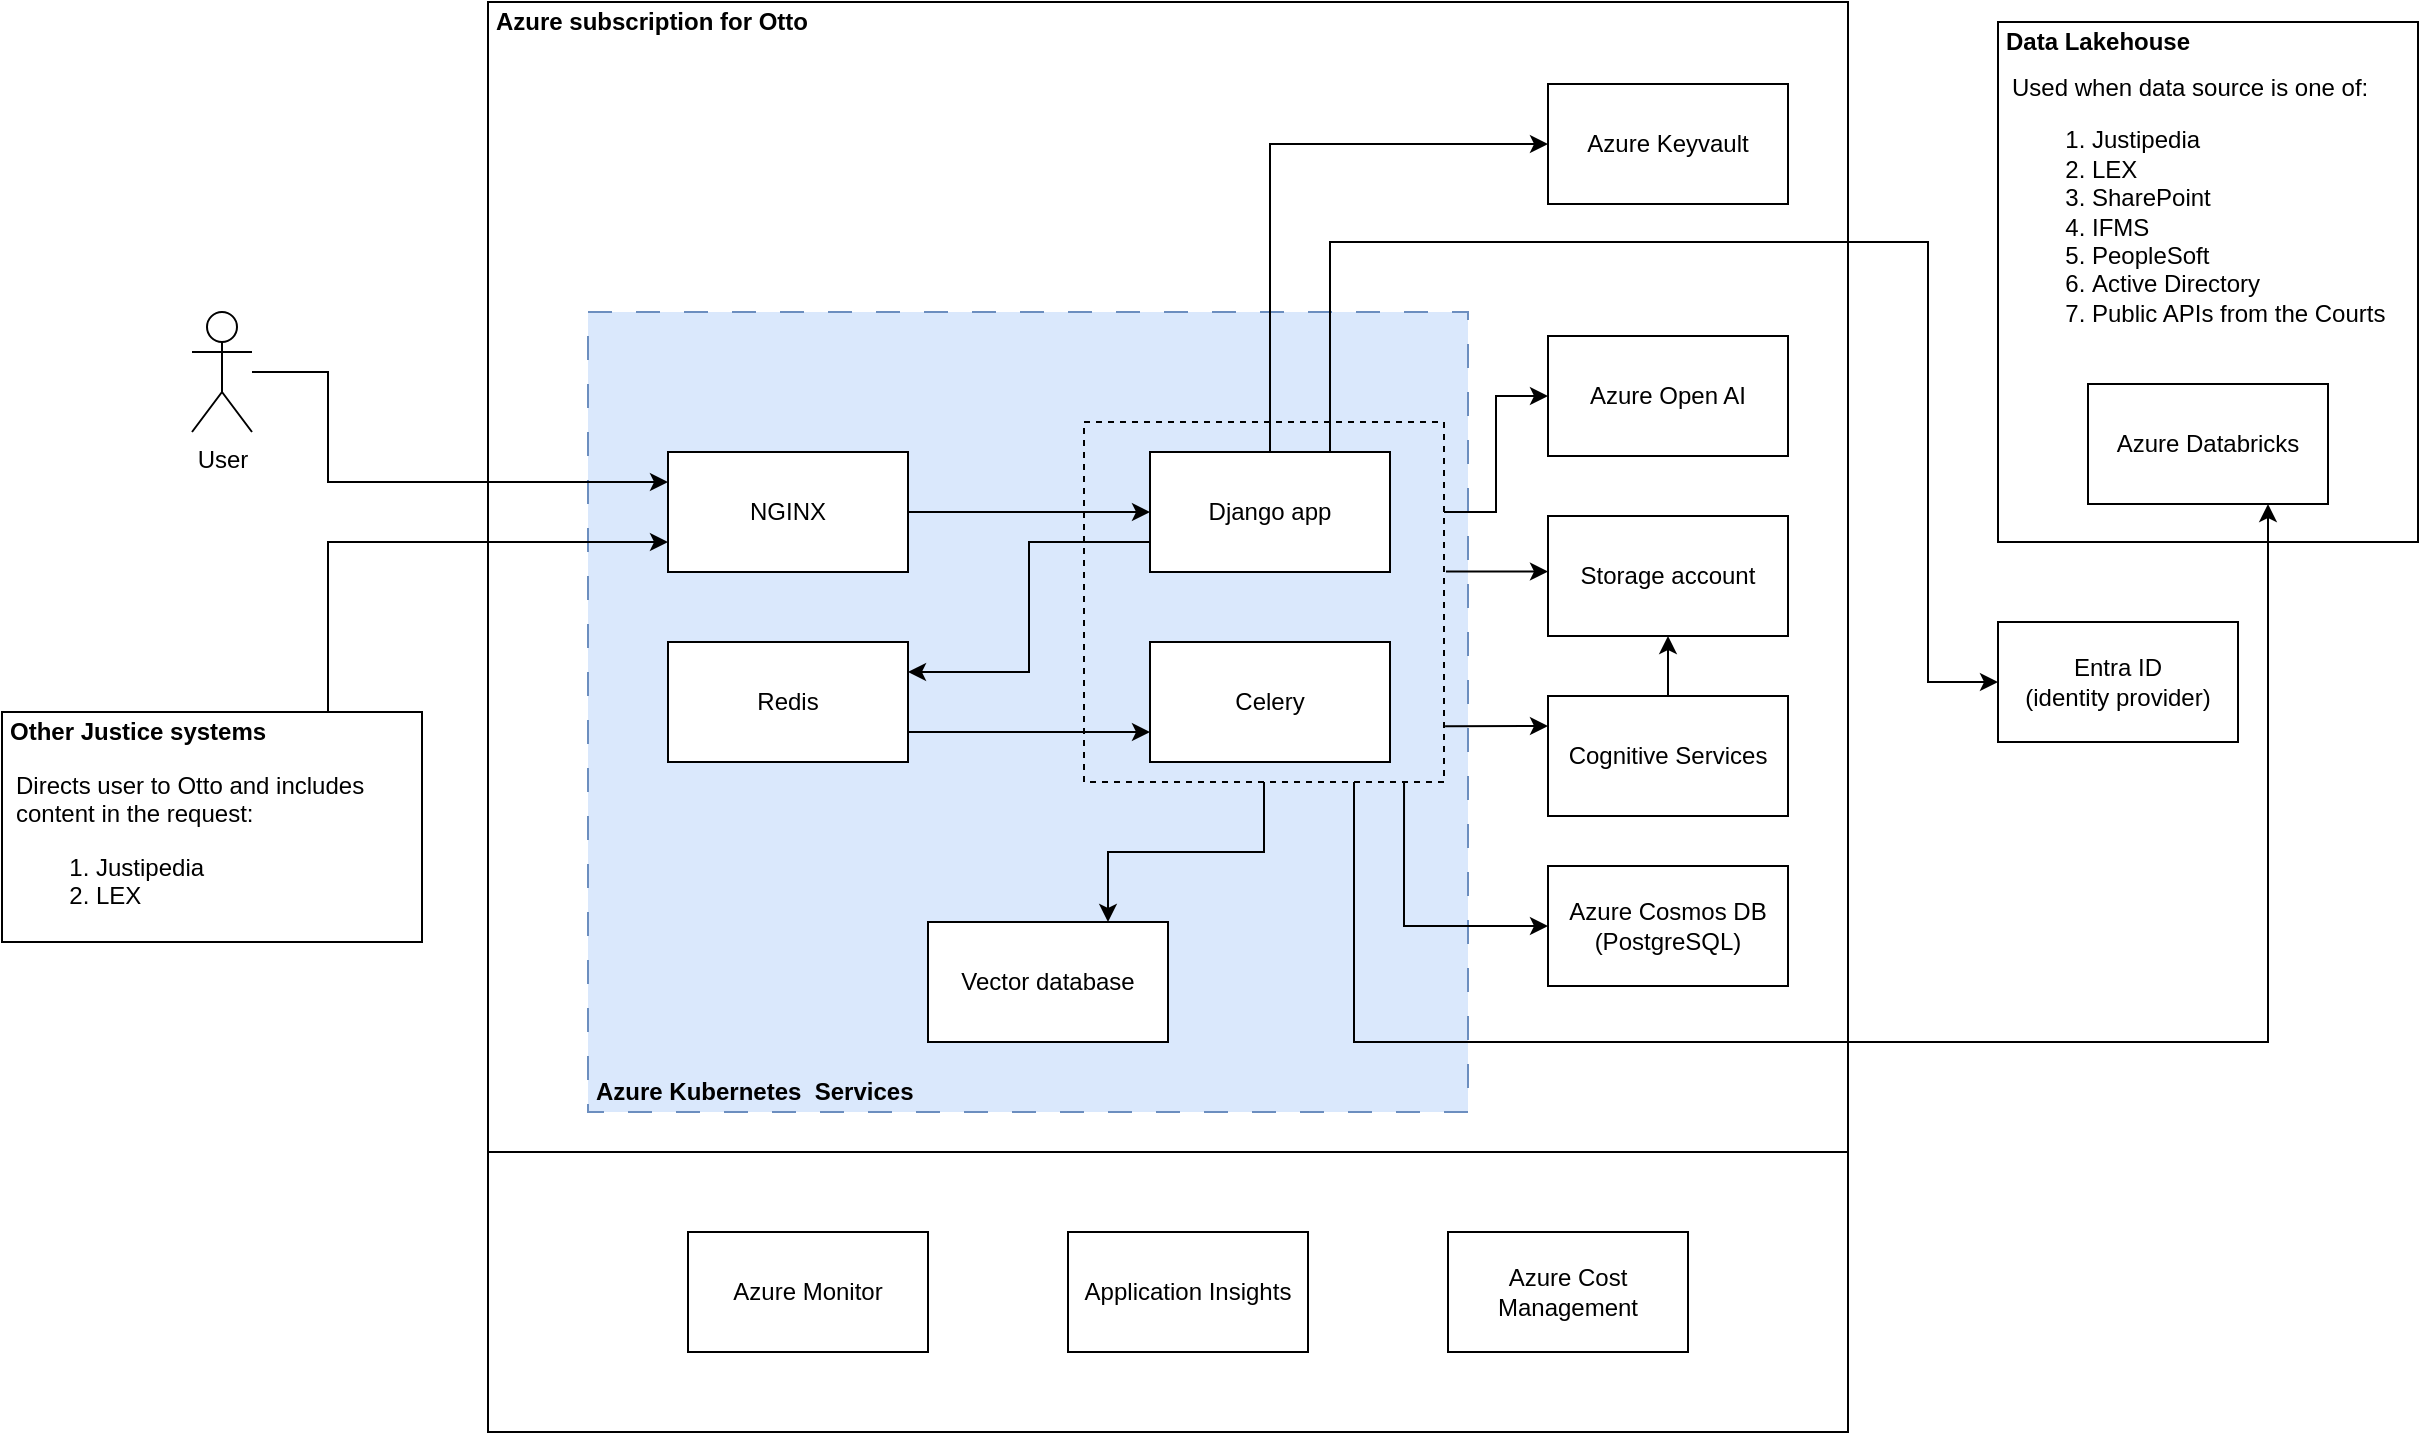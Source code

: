 <mxfile version="24.3.1" type="device" pages="9">
  <diagram name="Conceptual architecture" id="TLVf-eV_tXR6LrycwGJt">
    <mxGraphModel dx="1426" dy="793" grid="1" gridSize="10" guides="1" tooltips="1" connect="1" arrows="1" fold="1" page="1" pageScale="1" pageWidth="1100" pageHeight="850" math="0" shadow="0">
      <root>
        <mxCell id="hqBVMTV1UGCf3G7Lu8V2-0" />
        <mxCell id="hqBVMTV1UGCf3G7Lu8V2-1" parent="hqBVMTV1UGCf3G7Lu8V2-0" />
        <mxCell id="hqBVMTV1UGCf3G7Lu8V2-4" value="" style="rounded=0;whiteSpace=wrap;html=1;" parent="hqBVMTV1UGCf3G7Lu8V2-1" vertex="1">
          <mxGeometry x="360" y="110" width="680" height="715" as="geometry" />
        </mxCell>
        <mxCell id="hqBVMTV1UGCf3G7Lu8V2-5" value="" style="rounded=0;whiteSpace=wrap;html=1;fillColor=#dae8fc;strokeColor=#6c8ebf;dashed=1;dashPattern=12 12;" parent="hqBVMTV1UGCf3G7Lu8V2-1" vertex="1">
          <mxGeometry x="410" y="265" width="440" height="400" as="geometry" />
        </mxCell>
        <mxCell id="pFf4k-gCtQss43znbtif-2" value="" style="whiteSpace=wrap;html=1;aspect=fixed;fillColor=none;dashed=1;" parent="hqBVMTV1UGCf3G7Lu8V2-1" vertex="1">
          <mxGeometry x="658" y="320" width="180" height="180" as="geometry" />
        </mxCell>
        <mxCell id="hqBVMTV1UGCf3G7Lu8V2-2" value="" style="rounded=0;whiteSpace=wrap;html=1;" parent="hqBVMTV1UGCf3G7Lu8V2-1" vertex="1">
          <mxGeometry x="117" y="465" width="210" height="115" as="geometry" />
        </mxCell>
        <mxCell id="hqBVMTV1UGCf3G7Lu8V2-3" value="" style="rounded=0;whiteSpace=wrap;html=1;" parent="hqBVMTV1UGCf3G7Lu8V2-1" vertex="1">
          <mxGeometry x="1115" y="120" width="210" height="260" as="geometry" />
        </mxCell>
        <mxCell id="hqBVMTV1UGCf3G7Lu8V2-6" style="edgeStyle=orthogonalEdgeStyle;rounded=0;orthogonalLoop=1;jettySize=auto;html=1;entryX=0;entryY=0.25;entryDx=0;entryDy=0;" parent="hqBVMTV1UGCf3G7Lu8V2-1" source="hqBVMTV1UGCf3G7Lu8V2-7" target="hqBVMTV1UGCf3G7Lu8V2-38" edge="1">
          <mxGeometry relative="1" as="geometry">
            <Array as="points">
              <mxPoint x="280" y="295" />
              <mxPoint x="280" y="350" />
            </Array>
          </mxGeometry>
        </mxCell>
        <mxCell id="hqBVMTV1UGCf3G7Lu8V2-7" value="User" style="shape=umlActor;verticalLabelPosition=bottom;verticalAlign=top;html=1;outlineConnect=0;" parent="hqBVMTV1UGCf3G7Lu8V2-1" vertex="1">
          <mxGeometry x="212" y="265" width="30" height="60" as="geometry" />
        </mxCell>
        <mxCell id="hqBVMTV1UGCf3G7Lu8V2-10" style="edgeStyle=orthogonalEdgeStyle;rounded=0;orthogonalLoop=1;jettySize=auto;html=1;exitX=0.75;exitY=1;exitDx=0;exitDy=0;entryX=0.75;entryY=1;entryDx=0;entryDy=0;" parent="hqBVMTV1UGCf3G7Lu8V2-1" source="pFf4k-gCtQss43znbtif-2" target="hqBVMTV1UGCf3G7Lu8V2-27" edge="1">
          <mxGeometry relative="1" as="geometry">
            <Array as="points">
              <mxPoint x="793" y="630" />
              <mxPoint x="1250" y="630" />
            </Array>
            <mxPoint x="1070" y="180" as="targetPoint" />
          </mxGeometry>
        </mxCell>
        <mxCell id="hqBVMTV1UGCf3G7Lu8V2-11" style="edgeStyle=orthogonalEdgeStyle;rounded=0;orthogonalLoop=1;jettySize=auto;html=1;entryX=0;entryY=0.5;entryDx=0;entryDy=0;exitX=0.5;exitY=0;exitDx=0;exitDy=0;" parent="hqBVMTV1UGCf3G7Lu8V2-1" source="hqBVMTV1UGCf3G7Lu8V2-13" target="hqBVMTV1UGCf3G7Lu8V2-14" edge="1">
          <mxGeometry relative="1" as="geometry" />
        </mxCell>
        <mxCell id="hqBVMTV1UGCf3G7Lu8V2-12" style="edgeStyle=orthogonalEdgeStyle;rounded=0;orthogonalLoop=1;jettySize=auto;html=1;entryX=0;entryY=0.5;entryDx=0;entryDy=0;exitX=0.75;exitY=0;exitDx=0;exitDy=0;" parent="hqBVMTV1UGCf3G7Lu8V2-1" source="hqBVMTV1UGCf3G7Lu8V2-13" target="hqBVMTV1UGCf3G7Lu8V2-29" edge="1">
          <mxGeometry relative="1" as="geometry">
            <Array as="points">
              <mxPoint x="781" y="230" />
              <mxPoint x="1080" y="230" />
              <mxPoint x="1080" y="450" />
            </Array>
            <mxPoint x="820" y="350" as="sourcePoint" />
          </mxGeometry>
        </mxCell>
        <mxCell id="hqBVMTV1UGCf3G7Lu8V2-13" value="Django app" style="rounded=0;whiteSpace=wrap;html=1;" parent="hqBVMTV1UGCf3G7Lu8V2-1" vertex="1">
          <mxGeometry x="691" y="335" width="120" height="60" as="geometry" />
        </mxCell>
        <mxCell id="hqBVMTV1UGCf3G7Lu8V2-14" value="Azure Keyvault" style="rounded=0;whiteSpace=wrap;html=1;" parent="hqBVMTV1UGCf3G7Lu8V2-1" vertex="1">
          <mxGeometry x="890" y="151" width="120" height="60" as="geometry" />
        </mxCell>
        <mxCell id="hqBVMTV1UGCf3G7Lu8V2-15" value="Azure Cosmos DB (PostgreSQL)" style="rounded=0;whiteSpace=wrap;html=1;" parent="hqBVMTV1UGCf3G7Lu8V2-1" vertex="1">
          <mxGeometry x="890" y="542" width="120" height="60" as="geometry" />
        </mxCell>
        <mxCell id="hqBVMTV1UGCf3G7Lu8V2-16" value="Storage account" style="rounded=0;whiteSpace=wrap;html=1;" parent="hqBVMTV1UGCf3G7Lu8V2-1" vertex="1">
          <mxGeometry x="890" y="367" width="120" height="60" as="geometry" />
        </mxCell>
        <mxCell id="b4baprFOlKoiwglrgx6B-0" style="edgeStyle=orthogonalEdgeStyle;rounded=0;orthogonalLoop=1;jettySize=auto;html=1;entryX=0;entryY=0.75;entryDx=0;entryDy=0;exitX=1;exitY=0.75;exitDx=0;exitDy=0;" parent="hqBVMTV1UGCf3G7Lu8V2-1" source="hqBVMTV1UGCf3G7Lu8V2-19" target="hqBVMTV1UGCf3G7Lu8V2-20" edge="1">
          <mxGeometry relative="1" as="geometry" />
        </mxCell>
        <mxCell id="hqBVMTV1UGCf3G7Lu8V2-19" value="Redis" style="rounded=0;whiteSpace=wrap;html=1;" parent="hqBVMTV1UGCf3G7Lu8V2-1" vertex="1">
          <mxGeometry x="450" y="430" width="120" height="60" as="geometry" />
        </mxCell>
        <mxCell id="pFf4k-gCtQss43znbtif-0" style="edgeStyle=orthogonalEdgeStyle;rounded=0;orthogonalLoop=1;jettySize=auto;html=1;entryX=1;entryY=0.25;entryDx=0;entryDy=0;exitX=0;exitY=0.75;exitDx=0;exitDy=0;" parent="hqBVMTV1UGCf3G7Lu8V2-1" source="hqBVMTV1UGCf3G7Lu8V2-13" target="hqBVMTV1UGCf3G7Lu8V2-19" edge="1">
          <mxGeometry relative="1" as="geometry" />
        </mxCell>
        <mxCell id="pFf4k-gCtQss43znbtif-1" style="edgeStyle=orthogonalEdgeStyle;rounded=0;orthogonalLoop=1;jettySize=auto;html=1;entryX=0.75;entryY=0;entryDx=0;entryDy=0;exitX=0.5;exitY=1;exitDx=0;exitDy=0;" parent="hqBVMTV1UGCf3G7Lu8V2-1" source="pFf4k-gCtQss43znbtif-2" target="hqBVMTV1UGCf3G7Lu8V2-24" edge="1">
          <mxGeometry relative="1" as="geometry" />
        </mxCell>
        <mxCell id="hqBVMTV1UGCf3G7Lu8V2-20" value="Celery" style="rounded=0;whiteSpace=wrap;html=1;" parent="hqBVMTV1UGCf3G7Lu8V2-1" vertex="1">
          <mxGeometry x="691" y="430" width="120" height="60" as="geometry" />
        </mxCell>
        <mxCell id="hqBVMTV1UGCf3G7Lu8V2-21" value="Azure Open AI" style="rounded=0;whiteSpace=wrap;html=1;" parent="hqBVMTV1UGCf3G7Lu8V2-1" vertex="1">
          <mxGeometry x="890" y="277" width="120" height="60" as="geometry" />
        </mxCell>
        <mxCell id="hqBVMTV1UGCf3G7Lu8V2-22" style="edgeStyle=orthogonalEdgeStyle;rounded=0;orthogonalLoop=1;jettySize=auto;html=1;entryX=0.5;entryY=1;entryDx=0;entryDy=0;" parent="hqBVMTV1UGCf3G7Lu8V2-1" source="hqBVMTV1UGCf3G7Lu8V2-23" target="hqBVMTV1UGCf3G7Lu8V2-16" edge="1">
          <mxGeometry relative="1" as="geometry" />
        </mxCell>
        <mxCell id="hqBVMTV1UGCf3G7Lu8V2-23" value="Cognitive Services" style="rounded=0;whiteSpace=wrap;html=1;" parent="hqBVMTV1UGCf3G7Lu8V2-1" vertex="1">
          <mxGeometry x="890" y="457" width="120" height="60" as="geometry" />
        </mxCell>
        <mxCell id="hqBVMTV1UGCf3G7Lu8V2-24" value="Vector database" style="rounded=0;whiteSpace=wrap;html=1;" parent="hqBVMTV1UGCf3G7Lu8V2-1" vertex="1">
          <mxGeometry x="580" y="570" width="120" height="60" as="geometry" />
        </mxCell>
        <mxCell id="hqBVMTV1UGCf3G7Lu8V2-25" value="Azure Kubernetes&amp;nbsp; Services" style="text;html=1;align=left;verticalAlign=middle;whiteSpace=wrap;rounded=0;fontStyle=1" parent="hqBVMTV1UGCf3G7Lu8V2-1" vertex="1">
          <mxGeometry x="412" y="645" width="194" height="20" as="geometry" />
        </mxCell>
        <mxCell id="hqBVMTV1UGCf3G7Lu8V2-26" value="Azure subscription for Otto" style="text;html=1;align=left;verticalAlign=middle;whiteSpace=wrap;rounded=0;fontStyle=1" parent="hqBVMTV1UGCf3G7Lu8V2-1" vertex="1">
          <mxGeometry x="362" y="110" width="190" height="20" as="geometry" />
        </mxCell>
        <mxCell id="hqBVMTV1UGCf3G7Lu8V2-27" value="Azure Databricks" style="rounded=0;whiteSpace=wrap;html=1;" parent="hqBVMTV1UGCf3G7Lu8V2-1" vertex="1">
          <mxGeometry x="1160" y="301" width="120" height="60" as="geometry" />
        </mxCell>
        <mxCell id="hqBVMTV1UGCf3G7Lu8V2-28" value="Data Lakehouse" style="text;html=1;align=left;verticalAlign=middle;whiteSpace=wrap;rounded=0;fontStyle=1" parent="hqBVMTV1UGCf3G7Lu8V2-1" vertex="1">
          <mxGeometry x="1117" y="120" width="115" height="20" as="geometry" />
        </mxCell>
        <mxCell id="hqBVMTV1UGCf3G7Lu8V2-29" value="Entra ID&lt;br&gt;(identity provider)" style="rounded=0;whiteSpace=wrap;html=1;" parent="hqBVMTV1UGCf3G7Lu8V2-1" vertex="1">
          <mxGeometry x="1115" y="420" width="120" height="60" as="geometry" />
        </mxCell>
        <mxCell id="hqBVMTV1UGCf3G7Lu8V2-30" value="" style="rounded=0;whiteSpace=wrap;html=1;" parent="hqBVMTV1UGCf3G7Lu8V2-1" vertex="1">
          <mxGeometry x="360" y="685" width="680" height="140" as="geometry" />
        </mxCell>
        <mxCell id="hqBVMTV1UGCf3G7Lu8V2-31" value="Azure Monitor" style="rounded=0;whiteSpace=wrap;html=1;" parent="hqBVMTV1UGCf3G7Lu8V2-1" vertex="1">
          <mxGeometry x="460" y="725" width="120" height="60" as="geometry" />
        </mxCell>
        <mxCell id="hqBVMTV1UGCf3G7Lu8V2-32" value="Application Insights" style="rounded=0;whiteSpace=wrap;html=1;" parent="hqBVMTV1UGCf3G7Lu8V2-1" vertex="1">
          <mxGeometry x="650" y="725" width="120" height="60" as="geometry" />
        </mxCell>
        <mxCell id="hqBVMTV1UGCf3G7Lu8V2-33" value="Azure Cost Management" style="rounded=0;whiteSpace=wrap;html=1;" parent="hqBVMTV1UGCf3G7Lu8V2-1" vertex="1">
          <mxGeometry x="840" y="725" width="120" height="60" as="geometry" />
        </mxCell>
        <mxCell id="hqBVMTV1UGCf3G7Lu8V2-35" value="Used when data source is one of:&lt;br&gt;&lt;ol&gt;&lt;li&gt;Justipedia&lt;/li&gt;&lt;li&gt;LEX&lt;/li&gt;&lt;li&gt;SharePoint&lt;/li&gt;&lt;li&gt;IFMS&lt;/li&gt;&lt;li&gt;PeopleSoft&lt;/li&gt;&lt;li&gt;Active Directory&lt;/li&gt;&lt;li&gt;Public APIs from the Courts&lt;/li&gt;&lt;/ol&gt;" style="text;html=1;align=left;verticalAlign=middle;whiteSpace=wrap;rounded=0;" parent="hqBVMTV1UGCf3G7Lu8V2-1" vertex="1">
          <mxGeometry x="1120" y="140" width="200" height="150" as="geometry" />
        </mxCell>
        <mxCell id="hqBVMTV1UGCf3G7Lu8V2-36" value="" style="edgeStyle=orthogonalEdgeStyle;rounded=0;orthogonalLoop=1;jettySize=auto;html=1;entryX=0;entryY=0.75;entryDx=0;entryDy=0;" parent="hqBVMTV1UGCf3G7Lu8V2-1" target="hqBVMTV1UGCf3G7Lu8V2-38" edge="1">
          <mxGeometry relative="1" as="geometry">
            <mxPoint x="280" y="465" as="sourcePoint" />
            <Array as="points">
              <mxPoint x="280" y="465" />
              <mxPoint x="280" y="380" />
            </Array>
            <mxPoint x="480" y="380" as="targetPoint" />
          </mxGeometry>
        </mxCell>
        <mxCell id="hqBVMTV1UGCf3G7Lu8V2-37" style="edgeStyle=orthogonalEdgeStyle;rounded=0;orthogonalLoop=1;jettySize=auto;html=1;" parent="hqBVMTV1UGCf3G7Lu8V2-1" source="hqBVMTV1UGCf3G7Lu8V2-38" target="hqBVMTV1UGCf3G7Lu8V2-13" edge="1">
          <mxGeometry relative="1" as="geometry" />
        </mxCell>
        <mxCell id="hqBVMTV1UGCf3G7Lu8V2-38" value="NGINX" style="rounded=0;whiteSpace=wrap;html=1;" parent="hqBVMTV1UGCf3G7Lu8V2-1" vertex="1">
          <mxGeometry x="450" y="335" width="120" height="60" as="geometry" />
        </mxCell>
        <mxCell id="hqBVMTV1UGCf3G7Lu8V2-39" value="Directs user to Otto and includes content in the request:&lt;br&gt;&lt;ol&gt;&lt;li&gt;Justipedia&lt;/li&gt;&lt;li&gt;LEX&lt;/li&gt;&lt;/ol&gt;" style="text;html=1;align=left;verticalAlign=middle;whiteSpace=wrap;rounded=0;" parent="hqBVMTV1UGCf3G7Lu8V2-1" vertex="1">
          <mxGeometry x="122" y="490" width="200" height="90" as="geometry" />
        </mxCell>
        <mxCell id="hqBVMTV1UGCf3G7Lu8V2-40" value="Other Justice systems" style="text;html=1;align=left;verticalAlign=middle;whiteSpace=wrap;rounded=0;fontStyle=1" parent="hqBVMTV1UGCf3G7Lu8V2-1" vertex="1">
          <mxGeometry x="119" y="465" width="145" height="20" as="geometry" />
        </mxCell>
        <mxCell id="pFf4k-gCtQss43znbtif-3" style="edgeStyle=orthogonalEdgeStyle;rounded=0;orthogonalLoop=1;jettySize=auto;html=1;exitX=1;exitY=0.25;exitDx=0;exitDy=0;entryX=0;entryY=0.5;entryDx=0;entryDy=0;" parent="hqBVMTV1UGCf3G7Lu8V2-1" source="pFf4k-gCtQss43znbtif-2" target="hqBVMTV1UGCf3G7Lu8V2-21" edge="1">
          <mxGeometry relative="1" as="geometry" />
        </mxCell>
        <mxCell id="pFf4k-gCtQss43znbtif-6" style="edgeStyle=orthogonalEdgeStyle;rounded=0;orthogonalLoop=1;jettySize=auto;html=1;exitX=0.889;exitY=1;exitDx=0;exitDy=0;entryX=0;entryY=0.5;entryDx=0;entryDy=0;exitPerimeter=0;" parent="hqBVMTV1UGCf3G7Lu8V2-1" source="pFf4k-gCtQss43znbtif-2" target="hqBVMTV1UGCf3G7Lu8V2-15" edge="1">
          <mxGeometry relative="1" as="geometry" />
        </mxCell>
        <mxCell id="b4baprFOlKoiwglrgx6B-1" value="" style="endArrow=classic;html=1;rounded=0;exitX=1.003;exitY=0.845;exitDx=0;exitDy=0;exitPerimeter=0;entryX=0;entryY=0.25;entryDx=0;entryDy=0;" parent="hqBVMTV1UGCf3G7Lu8V2-1" source="pFf4k-gCtQss43znbtif-2" target="hqBVMTV1UGCf3G7Lu8V2-23" edge="1">
          <mxGeometry width="50" height="50" relative="1" as="geometry">
            <mxPoint x="690" y="400" as="sourcePoint" />
            <mxPoint x="740" y="350" as="targetPoint" />
          </mxGeometry>
        </mxCell>
        <mxCell id="b4baprFOlKoiwglrgx6B-2" value="" style="endArrow=classic;html=1;rounded=0;exitX=1.003;exitY=0.845;exitDx=0;exitDy=0;exitPerimeter=0;entryX=0;entryY=0.25;entryDx=0;entryDy=0;" parent="hqBVMTV1UGCf3G7Lu8V2-1" edge="1">
          <mxGeometry width="50" height="50" relative="1" as="geometry">
            <mxPoint x="839" y="394.77" as="sourcePoint" />
            <mxPoint x="890" y="394.77" as="targetPoint" />
          </mxGeometry>
        </mxCell>
      </root>
    </mxGraphModel>
  </diagram>
  <diagram name="Data flow diagram A" id="5eVvdJlriKXXi18r9B4P">
    <mxGraphModel dx="1426" dy="793" grid="1" gridSize="10" guides="1" tooltips="1" connect="1" arrows="1" fold="1" page="1" pageScale="1" pageWidth="1100" pageHeight="850" math="0" shadow="0">
      <root>
        <mxCell id="0" />
        <mxCell id="1" parent="0" />
        <mxCell id="dGzRmmvguWtvMyflYdd9-3" style="edgeStyle=orthogonalEdgeStyle;rounded=0;orthogonalLoop=1;jettySize=auto;html=1;" parent="1" source="dGzRmmvguWtvMyflYdd9-1" target="dGzRmmvguWtvMyflYdd9-2" edge="1">
          <mxGeometry relative="1" as="geometry" />
        </mxCell>
        <mxCell id="4BuF6vG-LiHQTmrp7gf--8" value="Request summary, translation, &lt;br&gt;or Q&amp;amp;A of text or document" style="edgeLabel;html=1;align=center;verticalAlign=middle;resizable=0;points=[];" parent="dGzRmmvguWtvMyflYdd9-3" vertex="1" connectable="0">
          <mxGeometry x="-0.207" y="-1" relative="1" as="geometry">
            <mxPoint x="9" y="-1" as="offset" />
          </mxGeometry>
        </mxCell>
        <mxCell id="dGzRmmvguWtvMyflYdd9-1" value="User" style="shape=umlActor;verticalLabelPosition=bottom;verticalAlign=top;html=1;outlineConnect=0;" parent="1" vertex="1">
          <mxGeometry x="30" y="330" width="30" height="60" as="geometry" />
        </mxCell>
        <mxCell id="dGzRmmvguWtvMyflYdd9-5" style="edgeStyle=orthogonalEdgeStyle;rounded=0;orthogonalLoop=1;jettySize=auto;html=1;exitX=0.25;exitY=0;exitDx=0;exitDy=0;entryX=0.5;entryY=1;entryDx=0;entryDy=0;startArrow=none;startFill=0;" parent="1" source="dGzRmmvguWtvMyflYdd9-2" target="dGzRmmvguWtvMyflYdd9-4" edge="1">
          <mxGeometry relative="1" as="geometry" />
        </mxCell>
        <mxCell id="4BuF6vG-LiHQTmrp7gf--9" value="Service authorisation keys" style="edgeLabel;html=1;align=center;verticalAlign=middle;resizable=0;points=[];rotation=0;" parent="dGzRmmvguWtvMyflYdd9-5" vertex="1" connectable="0">
          <mxGeometry x="0.063" y="-1" relative="1" as="geometry">
            <mxPoint x="-1" y="-34" as="offset" />
          </mxGeometry>
        </mxCell>
        <mxCell id="dGzRmmvguWtvMyflYdd9-12" style="edgeStyle=orthogonalEdgeStyle;rounded=0;orthogonalLoop=1;jettySize=auto;html=1;exitX=0.5;exitY=0;exitDx=0;exitDy=0;entryX=0.5;entryY=1;entryDx=0;entryDy=0;startArrow=none;startFill=0;flowAnimation=0;" parent="1" source="dGzRmmvguWtvMyflYdd9-2" target="dGzRmmvguWtvMyflYdd9-18" edge="1">
          <mxGeometry relative="1" as="geometry">
            <mxPoint x="570" y="260" as="targetPoint" />
          </mxGeometry>
        </mxCell>
        <mxCell id="iJ4RaD82aaOtku_1Xhn6-1" value="Queue long-running&lt;br&gt;tasks" style="edgeStyle=orthogonalEdgeStyle;rounded=0;orthogonalLoop=1;jettySize=auto;html=1;entryX=0.25;entryY=1;entryDx=0;entryDy=0;exitX=0.75;exitY=1;exitDx=0;exitDy=0;" parent="1" source="dGzRmmvguWtvMyflYdd9-2" target="dGzRmmvguWtvMyflYdd9-21" edge="1">
          <mxGeometry relative="1" as="geometry">
            <Array as="points">
              <mxPoint x="380" y="430" />
              <mxPoint x="500" y="430" />
            </Array>
          </mxGeometry>
        </mxCell>
        <mxCell id="aq4Y0EsgsBep579d6u67-8" style="edgeStyle=orthogonalEdgeStyle;rounded=0;orthogonalLoop=1;jettySize=auto;html=1;entryX=0;entryY=0.5;entryDx=0;entryDy=0;exitX=0.75;exitY=0;exitDx=0;exitDy=0;flowAnimation=0;dashed=1;" parent="1" source="dGzRmmvguWtvMyflYdd9-2" target="iJ4RaD82aaOtku_1Xhn6-4" edge="1">
          <mxGeometry relative="1" as="geometry" />
        </mxCell>
        <mxCell id="aq4Y0EsgsBep579d6u67-10" style="edgeStyle=orthogonalEdgeStyle;rounded=0;orthogonalLoop=1;jettySize=auto;html=1;entryX=0;entryY=0.5;entryDx=0;entryDy=0;dashed=1;" parent="1" source="dGzRmmvguWtvMyflYdd9-2" target="iJ4RaD82aaOtku_1Xhn6-3" edge="1">
          <mxGeometry relative="1" as="geometry">
            <Array as="points">
              <mxPoint x="350" y="454" />
            </Array>
          </mxGeometry>
        </mxCell>
        <mxCell id="dGzRmmvguWtvMyflYdd9-2" value="Django app" style="rounded=0;whiteSpace=wrap;html=1;" parent="1" vertex="1">
          <mxGeometry x="290" y="330" width="120" height="60" as="geometry" />
        </mxCell>
        <mxCell id="dGzRmmvguWtvMyflYdd9-4" value="Azure Keyvault" style="rounded=0;whiteSpace=wrap;html=1;" parent="1" vertex="1">
          <mxGeometry x="220" y="70" width="120" height="60" as="geometry" />
        </mxCell>
        <mxCell id="dGzRmmvguWtvMyflYdd9-7" value="PostgreSQL&lt;br&gt;database" style="rounded=0;whiteSpace=wrap;html=1;" parent="1" vertex="1">
          <mxGeometry x="578" y="550" width="120" height="60" as="geometry" />
        </mxCell>
        <mxCell id="dGzRmmvguWtvMyflYdd9-18" value="Storage account" style="rounded=0;whiteSpace=wrap;html=1;" parent="1" vertex="1">
          <mxGeometry x="450" y="70" width="120" height="60" as="geometry" />
        </mxCell>
        <mxCell id="iJ4RaD82aaOtku_1Xhn6-5" style="edgeStyle=orthogonalEdgeStyle;rounded=0;orthogonalLoop=1;jettySize=auto;html=1;exitX=1;exitY=0.633;exitDx=0;exitDy=0;entryX=0;entryY=0.5;entryDx=0;entryDy=0;exitPerimeter=0;dashed=1;" parent="1" source="dGzRmmvguWtvMyflYdd9-20" target="iJ4RaD82aaOtku_1Xhn6-3" edge="1">
          <mxGeometry relative="1" as="geometry">
            <Array as="points">
              <mxPoint x="830" y="368" />
              <mxPoint x="830" y="454" />
            </Array>
          </mxGeometry>
        </mxCell>
        <mxCell id="4BuF6vG-LiHQTmrp7gf--7" value="Translate content &amp;amp;&lt;br&gt;perform OCR" style="edgeLabel;html=1;align=center;verticalAlign=middle;resizable=0;points=[];" parent="iJ4RaD82aaOtku_1Xhn6-5" vertex="1" connectable="0">
          <mxGeometry x="0.554" y="1" relative="1" as="geometry">
            <mxPoint x="-39" y="1" as="offset" />
          </mxGeometry>
        </mxCell>
        <mxCell id="iJ4RaD82aaOtku_1Xhn6-6" style="edgeStyle=orthogonalEdgeStyle;rounded=0;orthogonalLoop=1;jettySize=auto;html=1;exitX=0.592;exitY=-0.017;exitDx=0;exitDy=0;entryX=0;entryY=0.5;entryDx=0;entryDy=0;flowAnimation=0;exitPerimeter=0;dashed=1;" parent="1" source="dGzRmmvguWtvMyflYdd9-20" target="iJ4RaD82aaOtku_1Xhn6-4" edge="1">
          <mxGeometry relative="1" as="geometry" />
        </mxCell>
        <mxCell id="4BuF6vG-LiHQTmrp7gf--6" value="Summarise content &amp;amp;&lt;br&gt;respond to chat" style="edgeLabel;html=1;align=center;verticalAlign=middle;resizable=0;points=[];" parent="iJ4RaD82aaOtku_1Xhn6-6" vertex="1" connectable="0">
          <mxGeometry x="0.518" y="-2" relative="1" as="geometry">
            <mxPoint x="-34" y="-2" as="offset" />
          </mxGeometry>
        </mxCell>
        <mxCell id="4BuF6vG-LiHQTmrp7gf--1" style="edgeStyle=orthogonalEdgeStyle;rounded=0;orthogonalLoop=1;jettySize=auto;html=1;exitX=0.25;exitY=0;exitDx=0;exitDy=0;entryX=0.5;entryY=1;entryDx=0;entryDy=0;startArrow=none;startFill=0;shadow=0;flowAnimation=0;" parent="1" source="dGzRmmvguWtvMyflYdd9-20" target="dGzRmmvguWtvMyflYdd9-18" edge="1">
          <mxGeometry relative="1" as="geometry" />
        </mxCell>
        <mxCell id="aq4Y0EsgsBep579d6u67-5" style="edgeStyle=orthogonalEdgeStyle;rounded=0;orthogonalLoop=1;jettySize=auto;html=1;entryX=0.5;entryY=1;entryDx=0;entryDy=0;exitX=0.75;exitY=1;exitDx=0;exitDy=0;" parent="1" source="dGzRmmvguWtvMyflYdd9-20" target="aq4Y0EsgsBep579d6u67-1" edge="1">
          <mxGeometry relative="1" as="geometry">
            <Array as="points">
              <mxPoint x="740" y="710" />
              <mxPoint x="458" y="710" />
            </Array>
          </mxGeometry>
        </mxCell>
        <mxCell id="aq4Y0EsgsBep579d6u67-6" style="edgeStyle=orthogonalEdgeStyle;rounded=0;orthogonalLoop=1;jettySize=auto;html=1;entryX=0.5;entryY=0;entryDx=0;entryDy=0;" parent="1" source="dGzRmmvguWtvMyflYdd9-20" target="dGzRmmvguWtvMyflYdd9-7" edge="1">
          <mxGeometry relative="1" as="geometry">
            <mxPoint x="660" y="550" as="targetPoint" />
            <Array as="points">
              <mxPoint x="710" y="500" />
              <mxPoint x="638" y="500" />
            </Array>
          </mxGeometry>
        </mxCell>
        <mxCell id="dGzRmmvguWtvMyflYdd9-20" value="Celery" style="rounded=0;whiteSpace=wrap;html=1;" parent="1" vertex="1">
          <mxGeometry x="650" y="330" width="120" height="60" as="geometry" />
        </mxCell>
        <mxCell id="d8ZU-Opeu3kRWiA5uM6r-1" style="edgeStyle=orthogonalEdgeStyle;rounded=0;orthogonalLoop=1;jettySize=auto;html=1;entryX=0.25;entryY=1;entryDx=0;entryDy=0;exitX=0.75;exitY=1;exitDx=0;exitDy=0;" parent="1" source="dGzRmmvguWtvMyflYdd9-21" target="dGzRmmvguWtvMyflYdd9-20" edge="1">
          <mxGeometry relative="1" as="geometry">
            <Array as="points">
              <mxPoint x="560" y="430" />
              <mxPoint x="680" y="430" />
            </Array>
          </mxGeometry>
        </mxCell>
        <mxCell id="d8ZU-Opeu3kRWiA5uM6r-2" value="Process task&lt;br&gt;queue" style="edgeLabel;html=1;align=center;verticalAlign=middle;resizable=0;points=[];" parent="d8ZU-Opeu3kRWiA5uM6r-1" vertex="1" connectable="0">
          <mxGeometry x="0.233" y="1" relative="1" as="geometry">
            <mxPoint x="-22" as="offset" />
          </mxGeometry>
        </mxCell>
        <mxCell id="dGzRmmvguWtvMyflYdd9-21" value="Redis" style="rounded=0;whiteSpace=wrap;html=1;" parent="1" vertex="1">
          <mxGeometry x="470" y="330" width="120" height="60" as="geometry" />
        </mxCell>
        <mxCell id="4BuF6vG-LiHQTmrp7gf--2" style="edgeStyle=orthogonalEdgeStyle;rounded=0;orthogonalLoop=1;jettySize=auto;html=1;entryX=1;entryY=0.5;entryDx=0;entryDy=0;" parent="1" source="iJ4RaD82aaOtku_1Xhn6-3" target="dGzRmmvguWtvMyflYdd9-18" edge="1">
          <mxGeometry relative="1" as="geometry">
            <Array as="points">
              <mxPoint x="1070" y="454" />
              <mxPoint x="1070" y="100" />
            </Array>
          </mxGeometry>
        </mxCell>
        <mxCell id="4BuF6vG-LiHQTmrp7gf--3" value="Files containing results&lt;br&gt;of OCR processing" style="edgeLabel;html=1;align=center;verticalAlign=middle;resizable=0;points=[];" parent="4BuF6vG-LiHQTmrp7gf--2" vertex="1" connectable="0">
          <mxGeometry x="0.083" relative="1" as="geometry">
            <mxPoint as="offset" />
          </mxGeometry>
        </mxCell>
        <mxCell id="iJ4RaD82aaOtku_1Xhn6-3" value="Cognitive Services" style="rounded=0;whiteSpace=wrap;html=1;" parent="1" vertex="1">
          <mxGeometry x="927" y="424" width="120" height="60" as="geometry" />
        </mxCell>
        <mxCell id="iJ4RaD82aaOtku_1Xhn6-4" value="Azure Open AI" style="rounded=0;whiteSpace=wrap;html=1;" parent="1" vertex="1">
          <mxGeometry x="927" y="241" width="120" height="60" as="geometry" />
        </mxCell>
        <mxCell id="AzuhyD07IJmhJJy0MJpK-1" value="Files used in request" style="text;html=1;align=center;verticalAlign=middle;whiteSpace=wrap;rounded=0;fontSize=11;" parent="1" vertex="1">
          <mxGeometry x="450" y="231" width="120" height="10" as="geometry" />
        </mxCell>
        <mxCell id="aq4Y0EsgsBep579d6u67-1" value="Vector database&lt;br&gt;&lt;font style=&quot;font-size: 9px;&quot;&gt;(Vespa/Milvus/pgVector)&lt;/font&gt;" style="rounded=0;whiteSpace=wrap;html=1;" parent="1" vertex="1">
          <mxGeometry x="398" y="550" width="120" height="60" as="geometry" />
        </mxCell>
        <mxCell id="aq4Y0EsgsBep579d6u67-4" value="Scenario A: AI assistant using user-provided content" style="text;html=1;align=left;verticalAlign=middle;whiteSpace=wrap;rounded=0;fontStyle=1" parent="1" vertex="1">
          <mxGeometry x="40" y="20" width="330" height="30" as="geometry" />
        </mxCell>
        <mxCell id="aq4Y0EsgsBep579d6u67-2" style="edgeStyle=orthogonalEdgeStyle;rounded=0;orthogonalLoop=1;jettySize=auto;html=1;exitX=0;exitY=1;exitDx=0;exitDy=0;entryX=0.5;entryY=1;entryDx=0;entryDy=0;" parent="1" source="dGzRmmvguWtvMyflYdd9-2" target="aq4Y0EsgsBep579d6u67-1" edge="1">
          <mxGeometry relative="1" as="geometry">
            <Array as="points">
              <mxPoint x="290" y="710" />
              <mxPoint x="458" y="710" />
            </Array>
          </mxGeometry>
        </mxCell>
        <mxCell id="aq4Y0EsgsBep579d6u67-3" value="Store search-optimized&lt;br&gt;data from user content" style="edgeLabel;html=1;align=center;verticalAlign=middle;resizable=0;points=[];" parent="aq4Y0EsgsBep579d6u67-2" vertex="1" connectable="0">
          <mxGeometry x="0.629" y="1" relative="1" as="geometry">
            <mxPoint x="7" y="1" as="offset" />
          </mxGeometry>
        </mxCell>
        <mxCell id="dGzRmmvguWtvMyflYdd9-10" style="edgeStyle=orthogonalEdgeStyle;rounded=0;orthogonalLoop=1;jettySize=auto;html=1;entryX=0.5;entryY=0;entryDx=0;entryDy=0;exitX=0.25;exitY=1;exitDx=0;exitDy=0;" parent="1" source="dGzRmmvguWtvMyflYdd9-2" target="dGzRmmvguWtvMyflYdd9-7" edge="1">
          <mxGeometry relative="1" as="geometry">
            <Array as="points">
              <mxPoint x="320" y="500" />
              <mxPoint x="638" y="500" />
            </Array>
          </mxGeometry>
        </mxCell>
        <mxCell id="AzuhyD07IJmhJJy0MJpK-4" value="Store request &amp;amp; response&lt;br&gt;to conversation history" style="edgeLabel;html=1;align=center;verticalAlign=middle;resizable=0;points=[];rotation=0;" parent="dGzRmmvguWtvMyflYdd9-10" vertex="1" connectable="0">
          <mxGeometry x="-0.287" y="-1" relative="1" as="geometry">
            <mxPoint x="212" y="-1" as="offset" />
          </mxGeometry>
        </mxCell>
      </root>
    </mxGraphModel>
  </diagram>
  <diagram name="Data flow diagram B" id="-oeVh9WmMzClaYgdONd8">
    <mxGraphModel dx="1426" dy="793" grid="1" gridSize="10" guides="1" tooltips="1" connect="1" arrows="1" fold="1" page="1" pageScale="1" pageWidth="1100" pageHeight="850" math="0" shadow="0">
      <root>
        <mxCell id="jmPWt8rvvU8Xvp8MDCNV-0" />
        <mxCell id="jmPWt8rvvU8Xvp8MDCNV-1" parent="jmPWt8rvvU8Xvp8MDCNV-0" />
        <mxCell id="RaGxj_4dAr3hIqQBuP7S-0" value="" style="rounded=0;whiteSpace=wrap;html=1;fillColor=none;dashed=1;strokeColor=#666666;fontColor=#333333;" parent="jmPWt8rvvU8Xvp8MDCNV-1" vertex="1">
          <mxGeometry x="630" y="50" width="270" height="78" as="geometry" />
        </mxCell>
        <mxCell id="jmPWt8rvvU8Xvp8MDCNV-2" style="edgeStyle=orthogonalEdgeStyle;rounded=0;orthogonalLoop=1;jettySize=auto;html=1;" parent="jmPWt8rvvU8Xvp8MDCNV-1" source="jmPWt8rvvU8Xvp8MDCNV-4" target="jmPWt8rvvU8Xvp8MDCNV-11" edge="1">
          <mxGeometry relative="1" as="geometry" />
        </mxCell>
        <mxCell id="jmPWt8rvvU8Xvp8MDCNV-3" value="Request summary, translation, &lt;br&gt;or Q&amp;amp;A of URL or Lakehouse&lt;br&gt;content" style="edgeLabel;html=1;align=center;verticalAlign=middle;resizable=0;points=[];" parent="jmPWt8rvvU8Xvp8MDCNV-2" vertex="1" connectable="0">
          <mxGeometry x="-0.207" y="-1" relative="1" as="geometry">
            <mxPoint x="9" y="-1" as="offset" />
          </mxGeometry>
        </mxCell>
        <mxCell id="jmPWt8rvvU8Xvp8MDCNV-4" value="User" style="shape=umlActor;verticalLabelPosition=bottom;verticalAlign=top;html=1;outlineConnect=0;" parent="jmPWt8rvvU8Xvp8MDCNV-1" vertex="1">
          <mxGeometry x="30" y="330" width="30" height="60" as="geometry" />
        </mxCell>
        <mxCell id="jmPWt8rvvU8Xvp8MDCNV-5" style="edgeStyle=orthogonalEdgeStyle;rounded=0;orthogonalLoop=1;jettySize=auto;html=1;exitX=0.25;exitY=0;exitDx=0;exitDy=0;entryX=0.5;entryY=1;entryDx=0;entryDy=0;startArrow=none;startFill=0;" parent="jmPWt8rvvU8Xvp8MDCNV-1" source="jmPWt8rvvU8Xvp8MDCNV-11" target="jmPWt8rvvU8Xvp8MDCNV-12" edge="1">
          <mxGeometry relative="1" as="geometry">
            <Array as="points">
              <mxPoint x="300" y="330" />
              <mxPoint x="300" y="230" />
              <mxPoint x="230" y="230" />
            </Array>
          </mxGeometry>
        </mxCell>
        <mxCell id="jmPWt8rvvU8Xvp8MDCNV-6" value="Service authorisation keys" style="edgeLabel;html=1;align=center;verticalAlign=middle;resizable=0;points=[];rotation=0;" parent="jmPWt8rvvU8Xvp8MDCNV-5" vertex="1" connectable="0">
          <mxGeometry x="0.063" y="-1" relative="1" as="geometry">
            <mxPoint x="-36" y="-42" as="offset" />
          </mxGeometry>
        </mxCell>
        <mxCell id="jmPWt8rvvU8Xvp8MDCNV-7" style="edgeStyle=orthogonalEdgeStyle;rounded=0;orthogonalLoop=1;jettySize=auto;html=1;exitX=0.5;exitY=0;exitDx=0;exitDy=0;entryX=0.5;entryY=1;entryDx=0;entryDy=0;startArrow=none;startFill=0;flowAnimation=0;" parent="jmPWt8rvvU8Xvp8MDCNV-1" source="jmPWt8rvvU8Xvp8MDCNV-11" target="jmPWt8rvvU8Xvp8MDCNV-14" edge="1">
          <mxGeometry relative="1" as="geometry">
            <mxPoint x="570" y="260" as="targetPoint" />
            <Array as="points">
              <mxPoint x="320" y="330" />
              <mxPoint x="320" y="230" />
              <mxPoint x="510" y="230" />
            </Array>
          </mxGeometry>
        </mxCell>
        <mxCell id="jmPWt8rvvU8Xvp8MDCNV-8" value="Queue long-running&lt;br&gt;tasks" style="edgeStyle=orthogonalEdgeStyle;rounded=0;orthogonalLoop=1;jettySize=auto;html=1;entryX=0.25;entryY=1;entryDx=0;entryDy=0;exitX=0.75;exitY=1;exitDx=0;exitDy=0;" parent="jmPWt8rvvU8Xvp8MDCNV-1" source="jmPWt8rvvU8Xvp8MDCNV-11" target="jmPWt8rvvU8Xvp8MDCNV-25" edge="1">
          <mxGeometry relative="1" as="geometry">
            <Array as="points">
              <mxPoint x="380" y="430" />
              <mxPoint x="500" y="430" />
            </Array>
          </mxGeometry>
        </mxCell>
        <mxCell id="jmPWt8rvvU8Xvp8MDCNV-9" style="edgeStyle=orthogonalEdgeStyle;rounded=0;orthogonalLoop=1;jettySize=auto;html=1;entryX=0;entryY=0.5;entryDx=0;entryDy=0;exitX=0.75;exitY=0;exitDx=0;exitDy=0;flowAnimation=0;" parent="jmPWt8rvvU8Xvp8MDCNV-1" source="jmPWt8rvvU8Xvp8MDCNV-11" target="jmPWt8rvvU8Xvp8MDCNV-29" edge="1">
          <mxGeometry relative="1" as="geometry">
            <Array as="points">
              <mxPoint x="340" y="330" />
              <mxPoint x="340" y="271" />
            </Array>
          </mxGeometry>
        </mxCell>
        <mxCell id="jmPWt8rvvU8Xvp8MDCNV-10" style="edgeStyle=orthogonalEdgeStyle;rounded=0;orthogonalLoop=1;jettySize=auto;html=1;entryX=0;entryY=0.5;entryDx=0;entryDy=0;dashed=1;" parent="jmPWt8rvvU8Xvp8MDCNV-1" source="jmPWt8rvvU8Xvp8MDCNV-11" target="jmPWt8rvvU8Xvp8MDCNV-28" edge="1">
          <mxGeometry relative="1" as="geometry">
            <Array as="points">
              <mxPoint x="350" y="454" />
            </Array>
          </mxGeometry>
        </mxCell>
        <mxCell id="vVlTg7vBj8FNThZJ12yM-3" style="edgeStyle=orthogonalEdgeStyle;rounded=0;orthogonalLoop=1;jettySize=auto;html=1;" parent="jmPWt8rvvU8Xvp8MDCNV-1" source="jmPWt8rvvU8Xvp8MDCNV-11" edge="1">
          <mxGeometry relative="1" as="geometry">
            <mxPoint x="710" y="130" as="targetPoint" />
            <Array as="points">
              <mxPoint x="360" y="180" />
              <mxPoint x="710" y="180" />
            </Array>
          </mxGeometry>
        </mxCell>
        <mxCell id="jmPWt8rvvU8Xvp8MDCNV-11" value="Django app" style="rounded=0;whiteSpace=wrap;html=1;" parent="jmPWt8rvvU8Xvp8MDCNV-1" vertex="1">
          <mxGeometry x="290" y="330" width="120" height="60" as="geometry" />
        </mxCell>
        <mxCell id="jmPWt8rvvU8Xvp8MDCNV-12" value="Azure Keyvault" style="rounded=0;whiteSpace=wrap;html=1;" parent="jmPWt8rvvU8Xvp8MDCNV-1" vertex="1">
          <mxGeometry x="170" y="70" width="120" height="60" as="geometry" />
        </mxCell>
        <mxCell id="jmPWt8rvvU8Xvp8MDCNV-13" value="PostgreSQL&lt;br&gt;database" style="rounded=0;whiteSpace=wrap;html=1;" parent="jmPWt8rvvU8Xvp8MDCNV-1" vertex="1">
          <mxGeometry x="578" y="550" width="120" height="60" as="geometry" />
        </mxCell>
        <mxCell id="jmPWt8rvvU8Xvp8MDCNV-14" value="Storage account" style="rounded=0;whiteSpace=wrap;html=1;" parent="jmPWt8rvvU8Xvp8MDCNV-1" vertex="1">
          <mxGeometry x="450" y="70" width="120" height="60" as="geometry" />
        </mxCell>
        <mxCell id="jmPWt8rvvU8Xvp8MDCNV-15" style="edgeStyle=orthogonalEdgeStyle;rounded=0;orthogonalLoop=1;jettySize=auto;html=1;exitX=1;exitY=0.633;exitDx=0;exitDy=0;entryX=0;entryY=0.5;entryDx=0;entryDy=0;exitPerimeter=0;dashed=1;" parent="jmPWt8rvvU8Xvp8MDCNV-1" source="jmPWt8rvvU8Xvp8MDCNV-22" target="jmPWt8rvvU8Xvp8MDCNV-28" edge="1">
          <mxGeometry relative="1" as="geometry">
            <Array as="points">
              <mxPoint x="830" y="368" />
              <mxPoint x="830" y="454" />
            </Array>
          </mxGeometry>
        </mxCell>
        <mxCell id="jmPWt8rvvU8Xvp8MDCNV-16" value="Translate content &amp;amp;&lt;br&gt;perform OCR" style="edgeLabel;html=1;align=center;verticalAlign=middle;resizable=0;points=[];" parent="jmPWt8rvvU8Xvp8MDCNV-15" vertex="1" connectable="0">
          <mxGeometry x="0.554" y="1" relative="1" as="geometry">
            <mxPoint x="-39" y="1" as="offset" />
          </mxGeometry>
        </mxCell>
        <mxCell id="jmPWt8rvvU8Xvp8MDCNV-17" style="edgeStyle=orthogonalEdgeStyle;rounded=0;orthogonalLoop=1;jettySize=auto;html=1;exitX=0.75;exitY=0;exitDx=0;exitDy=0;entryX=0;entryY=0.5;entryDx=0;entryDy=0;flowAnimation=0;" parent="jmPWt8rvvU8Xvp8MDCNV-1" source="jmPWt8rvvU8Xvp8MDCNV-22" target="jmPWt8rvvU8Xvp8MDCNV-29" edge="1">
          <mxGeometry relative="1" as="geometry">
            <Array as="points">
              <mxPoint x="740" y="271" />
            </Array>
          </mxGeometry>
        </mxCell>
        <mxCell id="jmPWt8rvvU8Xvp8MDCNV-18" value="Summarise content&lt;br&gt;&amp;amp; respond to chat" style="edgeLabel;html=1;align=center;verticalAlign=middle;resizable=0;points=[];" parent="jmPWt8rvvU8Xvp8MDCNV-17" vertex="1" connectable="0">
          <mxGeometry x="0.518" y="-2" relative="1" as="geometry">
            <mxPoint x="-27" y="-2" as="offset" />
          </mxGeometry>
        </mxCell>
        <mxCell id="jmPWt8rvvU8Xvp8MDCNV-19" style="edgeStyle=orthogonalEdgeStyle;rounded=0;orthogonalLoop=1;jettySize=auto;html=1;exitX=0;exitY=0;exitDx=0;exitDy=0;entryX=0.5;entryY=1;entryDx=0;entryDy=0;startArrow=none;startFill=0;shadow=0;flowAnimation=0;" parent="jmPWt8rvvU8Xvp8MDCNV-1" source="jmPWt8rvvU8Xvp8MDCNV-22" target="jmPWt8rvvU8Xvp8MDCNV-14" edge="1">
          <mxGeometry relative="1" as="geometry">
            <Array as="points">
              <mxPoint x="670" y="330" />
              <mxPoint x="670" y="230" />
              <mxPoint x="510" y="230" />
            </Array>
          </mxGeometry>
        </mxCell>
        <mxCell id="jmPWt8rvvU8Xvp8MDCNV-20" style="edgeStyle=orthogonalEdgeStyle;rounded=0;orthogonalLoop=1;jettySize=auto;html=1;entryX=0.5;entryY=1;entryDx=0;entryDy=0;exitX=0.75;exitY=1;exitDx=0;exitDy=0;" parent="jmPWt8rvvU8Xvp8MDCNV-1" source="jmPWt8rvvU8Xvp8MDCNV-22" target="jmPWt8rvvU8Xvp8MDCNV-31" edge="1">
          <mxGeometry relative="1" as="geometry">
            <Array as="points">
              <mxPoint x="740" y="710" />
              <mxPoint x="458" y="710" />
            </Array>
          </mxGeometry>
        </mxCell>
        <mxCell id="jmPWt8rvvU8Xvp8MDCNV-21" style="edgeStyle=orthogonalEdgeStyle;rounded=0;orthogonalLoop=1;jettySize=auto;html=1;entryX=0.5;entryY=0;entryDx=0;entryDy=0;" parent="jmPWt8rvvU8Xvp8MDCNV-1" source="jmPWt8rvvU8Xvp8MDCNV-22" target="jmPWt8rvvU8Xvp8MDCNV-13" edge="1">
          <mxGeometry relative="1" as="geometry">
            <mxPoint x="660" y="550" as="targetPoint" />
            <Array as="points">
              <mxPoint x="710" y="500" />
              <mxPoint x="638" y="500" />
            </Array>
          </mxGeometry>
        </mxCell>
        <mxCell id="vVlTg7vBj8FNThZJ12yM-2" style="edgeStyle=orthogonalEdgeStyle;rounded=0;orthogonalLoop=1;jettySize=auto;html=1;exitX=0.5;exitY=0;exitDx=0;exitDy=0;" parent="jmPWt8rvvU8Xvp8MDCNV-1" source="jmPWt8rvvU8Xvp8MDCNV-22" edge="1">
          <mxGeometry relative="1" as="geometry">
            <mxPoint x="710" y="130" as="targetPoint" />
          </mxGeometry>
        </mxCell>
        <mxCell id="jmPWt8rvvU8Xvp8MDCNV-22" value="Celery" style="rounded=0;whiteSpace=wrap;html=1;" parent="jmPWt8rvvU8Xvp8MDCNV-1" vertex="1">
          <mxGeometry x="650" y="330" width="120" height="60" as="geometry" />
        </mxCell>
        <mxCell id="jmPWt8rvvU8Xvp8MDCNV-23" style="edgeStyle=orthogonalEdgeStyle;rounded=0;orthogonalLoop=1;jettySize=auto;html=1;entryX=0.25;entryY=1;entryDx=0;entryDy=0;exitX=0.75;exitY=1;exitDx=0;exitDy=0;" parent="jmPWt8rvvU8Xvp8MDCNV-1" source="jmPWt8rvvU8Xvp8MDCNV-25" target="jmPWt8rvvU8Xvp8MDCNV-22" edge="1">
          <mxGeometry relative="1" as="geometry">
            <Array as="points">
              <mxPoint x="560" y="430" />
              <mxPoint x="680" y="430" />
            </Array>
          </mxGeometry>
        </mxCell>
        <mxCell id="jmPWt8rvvU8Xvp8MDCNV-24" value="Process task&lt;br&gt;queue" style="edgeLabel;html=1;align=center;verticalAlign=middle;resizable=0;points=[];" parent="jmPWt8rvvU8Xvp8MDCNV-23" vertex="1" connectable="0">
          <mxGeometry x="0.233" y="1" relative="1" as="geometry">
            <mxPoint x="-22" as="offset" />
          </mxGeometry>
        </mxCell>
        <mxCell id="jmPWt8rvvU8Xvp8MDCNV-25" value="Redis" style="rounded=0;whiteSpace=wrap;html=1;" parent="jmPWt8rvvU8Xvp8MDCNV-1" vertex="1">
          <mxGeometry x="470" y="330" width="120" height="60" as="geometry" />
        </mxCell>
        <mxCell id="jmPWt8rvvU8Xvp8MDCNV-26" style="edgeStyle=orthogonalEdgeStyle;rounded=0;orthogonalLoop=1;jettySize=auto;html=1;entryX=0.5;entryY=0;entryDx=0;entryDy=0;" parent="jmPWt8rvvU8Xvp8MDCNV-1" source="jmPWt8rvvU8Xvp8MDCNV-28" target="jmPWt8rvvU8Xvp8MDCNV-14" edge="1">
          <mxGeometry relative="1" as="geometry">
            <Array as="points">
              <mxPoint x="1070" y="454" />
              <mxPoint x="1070" y="20" />
              <mxPoint x="510" y="20" />
            </Array>
          </mxGeometry>
        </mxCell>
        <mxCell id="jmPWt8rvvU8Xvp8MDCNV-27" value="Files containing results&lt;br&gt;of OCR processing" style="edgeLabel;html=1;align=center;verticalAlign=middle;resizable=0;points=[];" parent="jmPWt8rvvU8Xvp8MDCNV-26" vertex="1" connectable="0">
          <mxGeometry x="0.083" relative="1" as="geometry">
            <mxPoint as="offset" />
          </mxGeometry>
        </mxCell>
        <mxCell id="jmPWt8rvvU8Xvp8MDCNV-28" value="Cognitive Services" style="rounded=0;whiteSpace=wrap;html=1;" parent="jmPWt8rvvU8Xvp8MDCNV-1" vertex="1">
          <mxGeometry x="927" y="424" width="120" height="60" as="geometry" />
        </mxCell>
        <mxCell id="jmPWt8rvvU8Xvp8MDCNV-29" value="Azure Open AI" style="rounded=0;whiteSpace=wrap;html=1;" parent="jmPWt8rvvU8Xvp8MDCNV-1" vertex="1">
          <mxGeometry x="927" y="241" width="120" height="60" as="geometry" />
        </mxCell>
        <mxCell id="jmPWt8rvvU8Xvp8MDCNV-30" value="Files used in request" style="text;html=1;align=center;verticalAlign=middle;whiteSpace=wrap;rounded=0;fontSize=11;" parent="jmPWt8rvvU8Xvp8MDCNV-1" vertex="1">
          <mxGeometry x="450" y="231" width="120" height="10" as="geometry" />
        </mxCell>
        <mxCell id="jmPWt8rvvU8Xvp8MDCNV-31" value="Vector database&lt;br&gt;&lt;span style=&quot;font-size: 9px;&quot;&gt;(Vespa/Milvus/pgVector)&lt;/span&gt;" style="rounded=0;whiteSpace=wrap;html=1;" parent="jmPWt8rvvU8Xvp8MDCNV-1" vertex="1">
          <mxGeometry x="398" y="550" width="120" height="60" as="geometry" />
        </mxCell>
        <mxCell id="jmPWt8rvvU8Xvp8MDCNV-32" value="Scenario B: AI assistant using content from URL or Data Lakehouse" style="text;html=1;align=left;verticalAlign=middle;whiteSpace=wrap;rounded=0;fontStyle=1" parent="jmPWt8rvvU8Xvp8MDCNV-1" vertex="1">
          <mxGeometry x="40" y="20" width="420" height="30" as="geometry" />
        </mxCell>
        <mxCell id="jmPWt8rvvU8Xvp8MDCNV-33" style="edgeStyle=orthogonalEdgeStyle;rounded=0;orthogonalLoop=1;jettySize=auto;html=1;exitX=0.083;exitY=1;exitDx=0;exitDy=0;entryX=0.5;entryY=1;entryDx=0;entryDy=0;exitPerimeter=0;" parent="jmPWt8rvvU8Xvp8MDCNV-1" source="jmPWt8rvvU8Xvp8MDCNV-11" target="jmPWt8rvvU8Xvp8MDCNV-31" edge="1">
          <mxGeometry relative="1" as="geometry">
            <Array as="points">
              <mxPoint x="300" y="710" />
              <mxPoint x="458" y="710" />
            </Array>
          </mxGeometry>
        </mxCell>
        <mxCell id="jmPWt8rvvU8Xvp8MDCNV-34" value="Store search-optimized&lt;br&gt;data from user content" style="edgeLabel;html=1;align=center;verticalAlign=middle;resizable=0;points=[];" parent="jmPWt8rvvU8Xvp8MDCNV-33" vertex="1" connectable="0">
          <mxGeometry x="0.629" y="1" relative="1" as="geometry">
            <mxPoint x="7" y="1" as="offset" />
          </mxGeometry>
        </mxCell>
        <mxCell id="jmPWt8rvvU8Xvp8MDCNV-35" style="edgeStyle=orthogonalEdgeStyle;rounded=0;orthogonalLoop=1;jettySize=auto;html=1;entryX=0.5;entryY=0;entryDx=0;entryDy=0;exitX=0.25;exitY=1;exitDx=0;exitDy=0;" parent="jmPWt8rvvU8Xvp8MDCNV-1" source="jmPWt8rvvU8Xvp8MDCNV-11" target="jmPWt8rvvU8Xvp8MDCNV-13" edge="1">
          <mxGeometry relative="1" as="geometry">
            <Array as="points">
              <mxPoint x="320" y="500" />
              <mxPoint x="638" y="500" />
            </Array>
          </mxGeometry>
        </mxCell>
        <mxCell id="jmPWt8rvvU8Xvp8MDCNV-36" value="Store request &amp;amp; response&lt;br&gt;to conversation history" style="edgeLabel;html=1;align=center;verticalAlign=middle;resizable=0;points=[];rotation=0;" parent="jmPWt8rvvU8Xvp8MDCNV-35" vertex="1" connectable="0">
          <mxGeometry x="-0.287" y="-1" relative="1" as="geometry">
            <mxPoint x="212" y="-1" as="offset" />
          </mxGeometry>
        </mxCell>
        <mxCell id="NGbC0ZYzEuMZB1yBWziT-1" value="Lakehouse (Databricks)" style="rounded=0;whiteSpace=wrap;html=1;" parent="jmPWt8rvvU8Xvp8MDCNV-1" vertex="1">
          <mxGeometry x="927" y="90" width="120" height="60" as="geometry" />
        </mxCell>
        <mxCell id="NGbC0ZYzEuMZB1yBWziT-3" style="edgeStyle=orthogonalEdgeStyle;rounded=0;orthogonalLoop=1;jettySize=auto;html=1;dashed=1;exitX=0.75;exitY=0;exitDx=0;exitDy=0;" parent="jmPWt8rvvU8Xvp8MDCNV-1" source="jmPWt8rvvU8Xvp8MDCNV-11" edge="1">
          <mxGeometry relative="1" as="geometry">
            <mxPoint x="990" y="150" as="targetPoint" />
            <Array as="points">
              <mxPoint x="380" y="200" />
              <mxPoint x="990" y="200" />
            </Array>
          </mxGeometry>
        </mxCell>
        <mxCell id="NGbC0ZYzEuMZB1yBWziT-6" value="" style="edgeStyle=orthogonalEdgeStyle;rounded=0;orthogonalLoop=1;jettySize=auto;html=1;dashed=1;exitX=1;exitY=0;exitDx=0;exitDy=0;" parent="jmPWt8rvvU8Xvp8MDCNV-1" source="jmPWt8rvvU8Xvp8MDCNV-22" edge="1">
          <mxGeometry relative="1" as="geometry">
            <mxPoint x="880" y="210" as="sourcePoint" />
            <mxPoint x="990" y="150" as="targetPoint" />
            <Array as="points">
              <mxPoint x="770" y="200" />
              <mxPoint x="990" y="200" />
            </Array>
          </mxGeometry>
        </mxCell>
        <mxCell id="NGbC0ZYzEuMZB1yBWziT-5" value="Request content" style="text;html=1;align=center;verticalAlign=middle;whiteSpace=wrap;rounded=0;fillColor=default;fillStyle=solid;" parent="jmPWt8rvvU8Xvp8MDCNV-1" vertex="1">
          <mxGeometry x="789" y="187" width="91" height="30" as="geometry" />
        </mxCell>
        <mxCell id="vVlTg7vBj8FNThZJ12yM-0" value="External web&lt;br&gt;content" style="rounded=0;whiteSpace=wrap;html=1;" parent="jmPWt8rvvU8Xvp8MDCNV-1" vertex="1">
          <mxGeometry x="640" y="58" width="120" height="60" as="geometry" />
        </mxCell>
        <mxCell id="vVlTg7vBj8FNThZJ12yM-4" value="Request content" style="text;html=1;align=center;verticalAlign=middle;whiteSpace=wrap;rounded=0;fillColor=default;fillStyle=solid;" parent="jmPWt8rvvU8Xvp8MDCNV-1" vertex="1">
          <mxGeometry x="664.5" y="158" width="91" height="29" as="geometry" />
        </mxCell>
        <mxCell id="RaGxj_4dAr3hIqQBuP7S-1" value="Justice internal&lt;br&gt;web content" style="rounded=0;whiteSpace=wrap;html=1;" parent="jmPWt8rvvU8Xvp8MDCNV-1" vertex="1">
          <mxGeometry x="770" y="58" width="120" height="60" as="geometry" />
        </mxCell>
      </root>
    </mxGraphModel>
  </diagram>
  <diagram name="Data flow diagram C" id="-iTRtftlY-6mS1EWLMHf">
    <mxGraphModel dx="1426" dy="793" grid="1" gridSize="10" guides="1" tooltips="1" connect="1" arrows="1" fold="1" page="1" pageScale="1" pageWidth="1100" pageHeight="850" math="0" shadow="0">
      <root>
        <mxCell id="zP6xV2ppLJc4zU7MobxO-0" />
        <mxCell id="zP6xV2ppLJc4zU7MobxO-1" parent="zP6xV2ppLJc4zU7MobxO-0" />
        <mxCell id="zP6xV2ppLJc4zU7MobxO-2" style="edgeStyle=orthogonalEdgeStyle;rounded=0;orthogonalLoop=1;jettySize=auto;html=1;" parent="zP6xV2ppLJc4zU7MobxO-1" source="zP6xV2ppLJc4zU7MobxO-4" target="zP6xV2ppLJc4zU7MobxO-12" edge="1">
          <mxGeometry relative="1" as="geometry" />
        </mxCell>
        <mxCell id="zP6xV2ppLJc4zU7MobxO-3" value="Request report" style="edgeLabel;html=1;align=center;verticalAlign=middle;resizable=0;points=[];" parent="zP6xV2ppLJc4zU7MobxO-2" vertex="1" connectable="0">
          <mxGeometry x="-0.207" y="-1" relative="1" as="geometry">
            <mxPoint x="9" y="-1" as="offset" />
          </mxGeometry>
        </mxCell>
        <mxCell id="zP6xV2ppLJc4zU7MobxO-4" value="User" style="shape=umlActor;verticalLabelPosition=bottom;verticalAlign=top;html=1;outlineConnect=0;" parent="zP6xV2ppLJc4zU7MobxO-1" vertex="1">
          <mxGeometry x="30" y="330" width="30" height="60" as="geometry" />
        </mxCell>
        <mxCell id="zP6xV2ppLJc4zU7MobxO-5" style="edgeStyle=orthogonalEdgeStyle;rounded=0;orthogonalLoop=1;jettySize=auto;html=1;exitX=0.25;exitY=0;exitDx=0;exitDy=0;entryX=0.5;entryY=1;entryDx=0;entryDy=0;startArrow=none;startFill=0;" parent="zP6xV2ppLJc4zU7MobxO-1" source="zP6xV2ppLJc4zU7MobxO-12" target="zP6xV2ppLJc4zU7MobxO-13" edge="1">
          <mxGeometry relative="1" as="geometry">
            <Array as="points">
              <mxPoint x="300" y="330" />
              <mxPoint x="300" y="230" />
              <mxPoint x="230" y="230" />
            </Array>
          </mxGeometry>
        </mxCell>
        <mxCell id="zP6xV2ppLJc4zU7MobxO-6" value="Service authorisation keys" style="edgeLabel;html=1;align=center;verticalAlign=middle;resizable=0;points=[];rotation=0;" parent="zP6xV2ppLJc4zU7MobxO-5" vertex="1" connectable="0">
          <mxGeometry x="0.063" y="-1" relative="1" as="geometry">
            <mxPoint x="-36" y="-44" as="offset" />
          </mxGeometry>
        </mxCell>
        <mxCell id="zP6xV2ppLJc4zU7MobxO-7" style="edgeStyle=orthogonalEdgeStyle;rounded=0;orthogonalLoop=1;jettySize=auto;html=1;exitX=0.5;exitY=0;exitDx=0;exitDy=0;entryX=0.5;entryY=1;entryDx=0;entryDy=0;startArrow=none;startFill=0;flowAnimation=0;" parent="zP6xV2ppLJc4zU7MobxO-1" source="zP6xV2ppLJc4zU7MobxO-12" target="zP6xV2ppLJc4zU7MobxO-15" edge="1">
          <mxGeometry relative="1" as="geometry">
            <mxPoint x="570" y="260" as="targetPoint" />
            <Array as="points">
              <mxPoint x="320" y="330" />
              <mxPoint x="320" y="230" />
              <mxPoint x="510" y="230" />
            </Array>
          </mxGeometry>
        </mxCell>
        <mxCell id="zP6xV2ppLJc4zU7MobxO-8" value="Queue long-running&lt;br&gt;tasks" style="edgeStyle=orthogonalEdgeStyle;rounded=0;orthogonalLoop=1;jettySize=auto;html=1;entryX=0.25;entryY=1;entryDx=0;entryDy=0;exitX=0.75;exitY=1;exitDx=0;exitDy=0;" parent="zP6xV2ppLJc4zU7MobxO-1" source="zP6xV2ppLJc4zU7MobxO-12" target="zP6xV2ppLJc4zU7MobxO-27" edge="1">
          <mxGeometry relative="1" as="geometry">
            <Array as="points">
              <mxPoint x="380" y="430" />
              <mxPoint x="500" y="430" />
            </Array>
          </mxGeometry>
        </mxCell>
        <mxCell id="zP6xV2ppLJc4zU7MobxO-12" value="Django app" style="rounded=0;whiteSpace=wrap;html=1;" parent="zP6xV2ppLJc4zU7MobxO-1" vertex="1">
          <mxGeometry x="290" y="330" width="120" height="60" as="geometry" />
        </mxCell>
        <mxCell id="zP6xV2ppLJc4zU7MobxO-13" value="Azure Keyvault" style="rounded=0;whiteSpace=wrap;html=1;" parent="zP6xV2ppLJc4zU7MobxO-1" vertex="1">
          <mxGeometry x="170" y="70" width="120" height="60" as="geometry" />
        </mxCell>
        <mxCell id="zP6xV2ppLJc4zU7MobxO-14" value="PostgreSQL&lt;br&gt;database" style="rounded=0;whiteSpace=wrap;html=1;" parent="zP6xV2ppLJc4zU7MobxO-1" vertex="1">
          <mxGeometry x="480" y="550" width="120" height="60" as="geometry" />
        </mxCell>
        <mxCell id="zP6xV2ppLJc4zU7MobxO-15" value="Storage account" style="rounded=0;whiteSpace=wrap;html=1;" parent="zP6xV2ppLJc4zU7MobxO-1" vertex="1">
          <mxGeometry x="450" y="70" width="120" height="60" as="geometry" />
        </mxCell>
        <mxCell id="zP6xV2ppLJc4zU7MobxO-22" style="edgeStyle=orthogonalEdgeStyle;rounded=0;orthogonalLoop=1;jettySize=auto;html=1;entryX=1;entryY=0.5;entryDx=0;entryDy=0;exitX=0.75;exitY=1;exitDx=0;exitDy=0;dashed=1;" parent="zP6xV2ppLJc4zU7MobxO-1" source="zP6xV2ppLJc4zU7MobxO-24" target="zP6xV2ppLJc4zU7MobxO-14" edge="1">
          <mxGeometry relative="1" as="geometry">
            <mxPoint x="660" y="550" as="targetPoint" />
          </mxGeometry>
        </mxCell>
        <mxCell id="DFGh39g4fvbYnY4nxScp-0" style="edgeStyle=orthogonalEdgeStyle;rounded=0;orthogonalLoop=1;jettySize=auto;html=1;entryX=0.5;entryY=0;entryDx=0;entryDy=0;exitX=0.5;exitY=1;exitDx=0;exitDy=0;dashed=1;" parent="zP6xV2ppLJc4zU7MobxO-1" source="zP6xV2ppLJc4zU7MobxO-24" target="zP6xV2ppLJc4zU7MobxO-14" edge="1">
          <mxGeometry relative="1" as="geometry" />
        </mxCell>
        <mxCell id="DFGh39g4fvbYnY4nxScp-1" value="Store generated&lt;br&gt;report filename" style="edgeLabel;html=1;align=center;verticalAlign=middle;resizable=0;points=[];" parent="DFGh39g4fvbYnY4nxScp-0" vertex="1" connectable="0">
          <mxGeometry x="-0.035" y="-1" relative="1" as="geometry">
            <mxPoint as="offset" />
          </mxGeometry>
        </mxCell>
        <mxCell id="zP6xV2ppLJc4zU7MobxO-24" value="Celery" style="rounded=0;whiteSpace=wrap;html=1;" parent="zP6xV2ppLJc4zU7MobxO-1" vertex="1">
          <mxGeometry x="650" y="330" width="120" height="60" as="geometry" />
        </mxCell>
        <mxCell id="zP6xV2ppLJc4zU7MobxO-25" style="edgeStyle=orthogonalEdgeStyle;rounded=0;orthogonalLoop=1;jettySize=auto;html=1;entryX=0.25;entryY=1;entryDx=0;entryDy=0;exitX=0.75;exitY=1;exitDx=0;exitDy=0;" parent="zP6xV2ppLJc4zU7MobxO-1" source="zP6xV2ppLJc4zU7MobxO-27" target="zP6xV2ppLJc4zU7MobxO-24" edge="1">
          <mxGeometry relative="1" as="geometry">
            <Array as="points">
              <mxPoint x="560" y="430" />
              <mxPoint x="680" y="430" />
            </Array>
          </mxGeometry>
        </mxCell>
        <mxCell id="zP6xV2ppLJc4zU7MobxO-26" value="Process task&lt;br&gt;queue" style="edgeLabel;html=1;align=center;verticalAlign=middle;resizable=0;points=[];" parent="zP6xV2ppLJc4zU7MobxO-25" vertex="1" connectable="0">
          <mxGeometry x="0.233" y="1" relative="1" as="geometry">
            <mxPoint x="-22" as="offset" />
          </mxGeometry>
        </mxCell>
        <mxCell id="zP6xV2ppLJc4zU7MobxO-27" value="Redis" style="rounded=0;whiteSpace=wrap;html=1;" parent="zP6xV2ppLJc4zU7MobxO-1" vertex="1">
          <mxGeometry x="470" y="330" width="120" height="60" as="geometry" />
        </mxCell>
        <mxCell id="zP6xV2ppLJc4zU7MobxO-34" value="Scenario C: Template wizard to generate report from Lakehouse" style="text;html=1;align=left;verticalAlign=middle;whiteSpace=wrap;rounded=0;fontStyle=1" parent="zP6xV2ppLJc4zU7MobxO-1" vertex="1">
          <mxGeometry x="40" y="20" width="420" height="30" as="geometry" />
        </mxCell>
        <mxCell id="zP6xV2ppLJc4zU7MobxO-37" style="edgeStyle=orthogonalEdgeStyle;rounded=0;orthogonalLoop=1;jettySize=auto;html=1;entryX=0;entryY=0.5;entryDx=0;entryDy=0;exitX=0.25;exitY=1;exitDx=0;exitDy=0;" parent="zP6xV2ppLJc4zU7MobxO-1" source="zP6xV2ppLJc4zU7MobxO-12" target="zP6xV2ppLJc4zU7MobxO-14" edge="1">
          <mxGeometry relative="1" as="geometry" />
        </mxCell>
        <mxCell id="zP6xV2ppLJc4zU7MobxO-38" value="&lt;font style=&quot;font-size: 11px;&quot;&gt;Update report&lt;br style=&quot;font-size: 11px;&quot;&gt;&lt;span style=&quot;text-wrap: wrap; background-color: rgb(251, 251, 251); font-size: 11px;&quot;&gt;incremental&amp;nbsp;&lt;/span&gt;data&lt;/font&gt;" style="edgeLabel;html=1;align=center;verticalAlign=middle;resizable=0;points=[];rotation=0;fontSize=11;" parent="zP6xV2ppLJc4zU7MobxO-37" vertex="1" connectable="0">
          <mxGeometry x="-0.287" y="-1" relative="1" as="geometry">
            <mxPoint x="421" y="-5" as="offset" />
          </mxGeometry>
        </mxCell>
        <mxCell id="zP6xV2ppLJc4zU7MobxO-39" value="Lakehouse (Databricks)" style="rounded=0;whiteSpace=wrap;html=1;" parent="zP6xV2ppLJc4zU7MobxO-1" vertex="1">
          <mxGeometry x="680" y="70" width="120" height="60" as="geometry" />
        </mxCell>
        <mxCell id="zP6xV2ppLJc4zU7MobxO-41" value="" style="edgeStyle=orthogonalEdgeStyle;rounded=0;orthogonalLoop=1;jettySize=auto;html=1;exitX=0.75;exitY=0;exitDx=0;exitDy=0;entryX=0.5;entryY=1;entryDx=0;entryDy=0;dashed=1;" parent="zP6xV2ppLJc4zU7MobxO-1" source="zP6xV2ppLJc4zU7MobxO-24" target="zP6xV2ppLJc4zU7MobxO-39" edge="1">
          <mxGeometry relative="1" as="geometry">
            <mxPoint x="880" y="210" as="sourcePoint" />
            <mxPoint x="990" y="150" as="targetPoint" />
          </mxGeometry>
        </mxCell>
        <mxCell id="zP6xV2ppLJc4zU7MobxO-42" value="Request report&lt;br style=&quot;font-size: 11px;&quot;&gt;incremental data" style="text;html=1;align=center;verticalAlign=middle;whiteSpace=wrap;rounded=0;fillColor=default;fillStyle=solid;fontSize=11;" parent="zP6xV2ppLJc4zU7MobxO-1" vertex="1">
          <mxGeometry x="694.5" y="170" width="91" height="30" as="geometry" />
        </mxCell>
        <mxCell id="P7fiSCD9fJNJm-G-O6Qn-1" value="Request report&lt;br&gt;filename" style="edgeLabel;html=1;align=center;verticalAlign=middle;resizable=0;points=[];rotation=0;" parent="zP6xV2ppLJc4zU7MobxO-1" vertex="1" connectable="0">
          <mxGeometry x="450" y="580" as="geometry">
            <mxPoint x="-58" y="-2" as="offset" />
          </mxGeometry>
        </mxCell>
        <mxCell id="P7fiSCD9fJNJm-G-O6Qn-3" style="edgeStyle=orthogonalEdgeStyle;rounded=0;orthogonalLoop=1;jettySize=auto;html=1;entryX=0.5;entryY=1;entryDx=0;entryDy=0;dashed=1;" parent="zP6xV2ppLJc4zU7MobxO-1" source="P7fiSCD9fJNJm-G-O6Qn-2" target="zP6xV2ppLJc4zU7MobxO-12" edge="1">
          <mxGeometry relative="1" as="geometry" />
        </mxCell>
        <mxCell id="P7fiSCD9fJNJm-G-O6Qn-2" value="Scheduled&lt;br&gt;job" style="shape=image;html=1;verticalAlign=top;verticalLabelPosition=bottom;labelBackgroundColor=#ffffff;imageAspect=0;aspect=fixed;image=https://cdn3.iconfinder.com/data/icons/arrows-set-12/512/history-128.png" parent="zP6xV2ppLJc4zU7MobxO-1" vertex="1">
          <mxGeometry x="26" y="460" width="38" height="38" as="geometry" />
        </mxCell>
        <mxCell id="P7fiSCD9fJNJm-G-O6Qn-4" value="Queue report data&lt;br&gt;cache update" style="edgeLabel;html=1;align=center;verticalAlign=middle;resizable=0;points=[];" parent="zP6xV2ppLJc4zU7MobxO-1" vertex="1" connectable="0">
          <mxGeometry x="150" y="479" as="geometry">
            <mxPoint x="13" y="-3" as="offset" />
          </mxGeometry>
        </mxCell>
        <mxCell id="P7fiSCD9fJNJm-G-O6Qn-5" value="" style="edgeStyle=orthogonalEdgeStyle;rounded=0;orthogonalLoop=1;jettySize=auto;html=1;exitX=0.25;exitY=0;exitDx=0;exitDy=0;entryX=0.75;entryY=1;entryDx=0;entryDy=0;startArrow=none;startFill=0;shadow=0;flowAnimation=0;dashed=1;" parent="zP6xV2ppLJc4zU7MobxO-1" source="zP6xV2ppLJc4zU7MobxO-24" target="zP6xV2ppLJc4zU7MobxO-15" edge="1">
          <mxGeometry relative="1" as="geometry">
            <mxPoint x="650" y="330" as="sourcePoint" />
            <mxPoint x="510" y="130" as="targetPoint" />
          </mxGeometry>
        </mxCell>
        <mxCell id="zP6xV2ppLJc4zU7MobxO-32" value="Request generated report" style="text;html=1;align=center;verticalAlign=middle;whiteSpace=wrap;rounded=0;fontSize=11;" parent="zP6xV2ppLJc4zU7MobxO-1" vertex="1">
          <mxGeometry x="360" y="231" width="140" height="10" as="geometry" />
        </mxCell>
        <mxCell id="P7fiSCD9fJNJm-G-O6Qn-6" value="Store generated report" style="text;html=1;align=center;verticalAlign=middle;whiteSpace=wrap;rounded=0;fontSize=11;" parent="zP6xV2ppLJc4zU7MobxO-1" vertex="1">
          <mxGeometry x="551" y="231" width="120" height="10" as="geometry" />
        </mxCell>
      </root>
    </mxGraphModel>
  </diagram>
  <diagram name="Data flow diagram D" id="Abnwdb96Hd8oZEXGX9WK">
    <mxGraphModel dx="1426" dy="793" grid="1" gridSize="10" guides="1" tooltips="1" connect="1" arrows="1" fold="1" page="1" pageScale="1" pageWidth="1100" pageHeight="850" math="0" shadow="0">
      <root>
        <mxCell id="DI1s1rJ2a_GQ_dumGN86-0" />
        <mxCell id="DI1s1rJ2a_GQ_dumGN86-1" parent="DI1s1rJ2a_GQ_dumGN86-0" />
        <mxCell id="DI1s1rJ2a_GQ_dumGN86-2" style="edgeStyle=orthogonalEdgeStyle;rounded=0;orthogonalLoop=1;jettySize=auto;html=1;" parent="DI1s1rJ2a_GQ_dumGN86-1" source="DI1s1rJ2a_GQ_dumGN86-4" target="DI1s1rJ2a_GQ_dumGN86-9" edge="1">
          <mxGeometry relative="1" as="geometry" />
        </mxCell>
        <mxCell id="DI1s1rJ2a_GQ_dumGN86-3" value="Subscribe to court docket" style="edgeLabel;html=1;align=center;verticalAlign=middle;resizable=0;points=[];" parent="DI1s1rJ2a_GQ_dumGN86-2" vertex="1" connectable="0">
          <mxGeometry x="-0.207" y="-1" relative="1" as="geometry">
            <mxPoint x="9" y="-1" as="offset" />
          </mxGeometry>
        </mxCell>
        <mxCell id="DI1s1rJ2a_GQ_dumGN86-4" value="User" style="shape=umlActor;verticalLabelPosition=bottom;verticalAlign=top;html=1;outlineConnect=0;" parent="DI1s1rJ2a_GQ_dumGN86-1" vertex="1">
          <mxGeometry x="30" y="330" width="30" height="60" as="geometry" />
        </mxCell>
        <mxCell id="DI1s1rJ2a_GQ_dumGN86-5" style="edgeStyle=orthogonalEdgeStyle;rounded=0;orthogonalLoop=1;jettySize=auto;html=1;exitX=0.25;exitY=0;exitDx=0;exitDy=0;entryX=0.5;entryY=1;entryDx=0;entryDy=0;startArrow=none;startFill=0;" parent="DI1s1rJ2a_GQ_dumGN86-1" source="DI1s1rJ2a_GQ_dumGN86-9" target="DI1s1rJ2a_GQ_dumGN86-10" edge="1">
          <mxGeometry relative="1" as="geometry">
            <Array as="points">
              <mxPoint x="300" y="330" />
              <mxPoint x="300" y="230" />
              <mxPoint x="230" y="230" />
            </Array>
          </mxGeometry>
        </mxCell>
        <mxCell id="DI1s1rJ2a_GQ_dumGN86-6" value="Service authorisation keys" style="edgeLabel;html=1;align=center;verticalAlign=middle;resizable=0;points=[];rotation=0;" parent="DI1s1rJ2a_GQ_dumGN86-5" vertex="1" connectable="0">
          <mxGeometry x="0.063" y="-1" relative="1" as="geometry">
            <mxPoint x="-36" y="-44" as="offset" />
          </mxGeometry>
        </mxCell>
        <mxCell id="DI1s1rJ2a_GQ_dumGN86-8" value="Queue long-running&lt;br&gt;tasks" style="edgeStyle=orthogonalEdgeStyle;rounded=0;orthogonalLoop=1;jettySize=auto;html=1;entryX=0.25;entryY=1;entryDx=0;entryDy=0;exitX=0.75;exitY=1;exitDx=0;exitDy=0;" parent="DI1s1rJ2a_GQ_dumGN86-1" source="DI1s1rJ2a_GQ_dumGN86-9" target="DI1s1rJ2a_GQ_dumGN86-19" edge="1">
          <mxGeometry relative="1" as="geometry">
            <Array as="points">
              <mxPoint x="380" y="430" />
              <mxPoint x="500" y="430" />
            </Array>
          </mxGeometry>
        </mxCell>
        <mxCell id="DI1s1rJ2a_GQ_dumGN86-9" value="Django app" style="rounded=0;whiteSpace=wrap;html=1;" parent="DI1s1rJ2a_GQ_dumGN86-1" vertex="1">
          <mxGeometry x="290" y="330" width="120" height="60" as="geometry" />
        </mxCell>
        <mxCell id="DI1s1rJ2a_GQ_dumGN86-10" value="Azure Keyvault" style="rounded=0;whiteSpace=wrap;html=1;" parent="DI1s1rJ2a_GQ_dumGN86-1" vertex="1">
          <mxGeometry x="170" y="70" width="120" height="60" as="geometry" />
        </mxCell>
        <mxCell id="DI1s1rJ2a_GQ_dumGN86-11" value="PostgreSQL&lt;br&gt;database" style="rounded=0;whiteSpace=wrap;html=1;" parent="DI1s1rJ2a_GQ_dumGN86-1" vertex="1">
          <mxGeometry x="480" y="550" width="120" height="60" as="geometry" />
        </mxCell>
        <mxCell id="UuyN1d76yaVrc6LxxgbU-0" style="edgeStyle=orthogonalEdgeStyle;rounded=0;orthogonalLoop=1;jettySize=auto;html=1;" parent="DI1s1rJ2a_GQ_dumGN86-1" source="DI1s1rJ2a_GQ_dumGN86-12" target="DI1s1rJ2a_GQ_dumGN86-4" edge="1">
          <mxGeometry relative="1" as="geometry">
            <Array as="points">
              <mxPoint x="480" y="270" />
              <mxPoint x="45" y="270" />
            </Array>
          </mxGeometry>
        </mxCell>
        <mxCell id="UuyN1d76yaVrc6LxxgbU-1" value="Email notification" style="edgeLabel;html=1;align=center;verticalAlign=middle;resizable=0;points=[];" parent="UuyN1d76yaVrc6LxxgbU-0" vertex="1" connectable="0">
          <mxGeometry x="-0.284" y="-1" relative="1" as="geometry">
            <mxPoint as="offset" />
          </mxGeometry>
        </mxCell>
        <mxCell id="DI1s1rJ2a_GQ_dumGN86-12" value="GC Notify" style="rounded=0;whiteSpace=wrap;html=1;" parent="DI1s1rJ2a_GQ_dumGN86-1" vertex="1">
          <mxGeometry x="450" y="70" width="120" height="60" as="geometry" />
        </mxCell>
        <mxCell id="DI1s1rJ2a_GQ_dumGN86-13" style="edgeStyle=orthogonalEdgeStyle;rounded=0;orthogonalLoop=1;jettySize=auto;html=1;entryX=1;entryY=0.5;entryDx=0;entryDy=0;exitX=0.75;exitY=1;exitDx=0;exitDy=0;" parent="DI1s1rJ2a_GQ_dumGN86-1" source="DI1s1rJ2a_GQ_dumGN86-16" target="DI1s1rJ2a_GQ_dumGN86-11" edge="1">
          <mxGeometry relative="1" as="geometry">
            <mxPoint x="660" y="550" as="targetPoint" />
          </mxGeometry>
        </mxCell>
        <mxCell id="DI1s1rJ2a_GQ_dumGN86-14" style="edgeStyle=orthogonalEdgeStyle;rounded=0;orthogonalLoop=1;jettySize=auto;html=1;entryX=0.5;entryY=0;entryDx=0;entryDy=0;exitX=0.5;exitY=1;exitDx=0;exitDy=0;" parent="DI1s1rJ2a_GQ_dumGN86-1" source="DI1s1rJ2a_GQ_dumGN86-16" target="DI1s1rJ2a_GQ_dumGN86-11" edge="1">
          <mxGeometry relative="1" as="geometry" />
        </mxCell>
        <mxCell id="DI1s1rJ2a_GQ_dumGN86-15" value="Retrieve changed&lt;br&gt;dockets" style="edgeLabel;html=1;align=center;verticalAlign=middle;resizable=0;points=[];" parent="DI1s1rJ2a_GQ_dumGN86-14" vertex="1" connectable="0">
          <mxGeometry x="-0.035" y="-1" relative="1" as="geometry">
            <mxPoint as="offset" />
          </mxGeometry>
        </mxCell>
        <mxCell id="DI1s1rJ2a_GQ_dumGN86-16" value="Celery" style="rounded=0;whiteSpace=wrap;html=1;" parent="DI1s1rJ2a_GQ_dumGN86-1" vertex="1">
          <mxGeometry x="650" y="330" width="120" height="60" as="geometry" />
        </mxCell>
        <mxCell id="DI1s1rJ2a_GQ_dumGN86-17" style="edgeStyle=orthogonalEdgeStyle;rounded=0;orthogonalLoop=1;jettySize=auto;html=1;entryX=0.25;entryY=1;entryDx=0;entryDy=0;exitX=0.75;exitY=1;exitDx=0;exitDy=0;" parent="DI1s1rJ2a_GQ_dumGN86-1" source="DI1s1rJ2a_GQ_dumGN86-19" target="DI1s1rJ2a_GQ_dumGN86-16" edge="1">
          <mxGeometry relative="1" as="geometry">
            <Array as="points">
              <mxPoint x="560" y="430" />
              <mxPoint x="680" y="430" />
            </Array>
          </mxGeometry>
        </mxCell>
        <mxCell id="DI1s1rJ2a_GQ_dumGN86-18" value="Process task&lt;br&gt;queue" style="edgeLabel;html=1;align=center;verticalAlign=middle;resizable=0;points=[];" parent="DI1s1rJ2a_GQ_dumGN86-17" vertex="1" connectable="0">
          <mxGeometry x="0.233" y="1" relative="1" as="geometry">
            <mxPoint x="-22" as="offset" />
          </mxGeometry>
        </mxCell>
        <mxCell id="DI1s1rJ2a_GQ_dumGN86-19" value="Redis" style="rounded=0;whiteSpace=wrap;html=1;" parent="DI1s1rJ2a_GQ_dumGN86-1" vertex="1">
          <mxGeometry x="470" y="330" width="120" height="60" as="geometry" />
        </mxCell>
        <mxCell id="DI1s1rJ2a_GQ_dumGN86-20" value="Scenario D: User subscribes to court dockets" style="text;html=1;align=left;verticalAlign=middle;whiteSpace=wrap;rounded=0;fontStyle=1" parent="DI1s1rJ2a_GQ_dumGN86-1" vertex="1">
          <mxGeometry x="40" y="20" width="420" height="30" as="geometry" />
        </mxCell>
        <mxCell id="DI1s1rJ2a_GQ_dumGN86-21" style="edgeStyle=orthogonalEdgeStyle;rounded=0;orthogonalLoop=1;jettySize=auto;html=1;entryX=0;entryY=0.5;entryDx=0;entryDy=0;exitX=0.25;exitY=1;exitDx=0;exitDy=0;" parent="DI1s1rJ2a_GQ_dumGN86-1" source="DI1s1rJ2a_GQ_dumGN86-9" target="DI1s1rJ2a_GQ_dumGN86-11" edge="1">
          <mxGeometry relative="1" as="geometry" />
        </mxCell>
        <mxCell id="DI1s1rJ2a_GQ_dumGN86-22" value="Update court&lt;br&gt;data" style="edgeLabel;html=1;align=center;verticalAlign=middle;resizable=0;points=[];rotation=0;" parent="DI1s1rJ2a_GQ_dumGN86-21" vertex="1" connectable="0">
          <mxGeometry x="-0.287" y="-1" relative="1" as="geometry">
            <mxPoint x="421" y="-17" as="offset" />
          </mxGeometry>
        </mxCell>
        <mxCell id="DI1s1rJ2a_GQ_dumGN86-23" value="Lakehouse (Databricks)" style="rounded=0;whiteSpace=wrap;html=1;" parent="DI1s1rJ2a_GQ_dumGN86-1" vertex="1">
          <mxGeometry x="680" y="70" width="120" height="60" as="geometry" />
        </mxCell>
        <mxCell id="DI1s1rJ2a_GQ_dumGN86-24" value="" style="edgeStyle=orthogonalEdgeStyle;rounded=0;orthogonalLoop=1;jettySize=auto;html=1;exitX=0.75;exitY=0;exitDx=0;exitDy=0;entryX=0.5;entryY=1;entryDx=0;entryDy=0;" parent="DI1s1rJ2a_GQ_dumGN86-1" source="DI1s1rJ2a_GQ_dumGN86-16" target="DI1s1rJ2a_GQ_dumGN86-23" edge="1">
          <mxGeometry relative="1" as="geometry">
            <mxPoint x="880" y="210" as="sourcePoint" />
            <mxPoint x="990" y="150" as="targetPoint" />
          </mxGeometry>
        </mxCell>
        <mxCell id="UuyN1d76yaVrc6LxxgbU-5" value="Request court&lt;br&gt;data" style="edgeLabel;html=1;align=center;verticalAlign=middle;resizable=0;points=[];" parent="DI1s1rJ2a_GQ_dumGN86-24" vertex="1" connectable="0">
          <mxGeometry x="0.22" y="2" relative="1" as="geometry">
            <mxPoint as="offset" />
          </mxGeometry>
        </mxCell>
        <mxCell id="DI1s1rJ2a_GQ_dumGN86-26" value="Store subscription" style="edgeLabel;html=1;align=center;verticalAlign=middle;resizable=0;points=[];rotation=0;" parent="DI1s1rJ2a_GQ_dumGN86-1" vertex="1" connectable="0">
          <mxGeometry x="450" y="580" as="geometry">
            <mxPoint x="-58" y="-2" as="offset" />
          </mxGeometry>
        </mxCell>
        <mxCell id="DI1s1rJ2a_GQ_dumGN86-27" style="edgeStyle=orthogonalEdgeStyle;rounded=0;orthogonalLoop=1;jettySize=auto;html=1;entryX=0.5;entryY=1;entryDx=0;entryDy=0;" parent="DI1s1rJ2a_GQ_dumGN86-1" source="DI1s1rJ2a_GQ_dumGN86-28" target="DI1s1rJ2a_GQ_dumGN86-9" edge="1">
          <mxGeometry relative="1" as="geometry" />
        </mxCell>
        <mxCell id="DI1s1rJ2a_GQ_dumGN86-28" value="Scheduled&lt;br&gt;job" style="shape=image;html=1;verticalAlign=top;verticalLabelPosition=bottom;labelBackgroundColor=#ffffff;imageAspect=0;aspect=fixed;image=https://cdn3.iconfinder.com/data/icons/arrows-set-12/512/history-128.png" parent="DI1s1rJ2a_GQ_dumGN86-1" vertex="1">
          <mxGeometry x="26" y="460" width="38" height="38" as="geometry" />
        </mxCell>
        <mxCell id="DI1s1rJ2a_GQ_dumGN86-29" value="Queue notifications" style="edgeLabel;html=1;align=center;verticalAlign=middle;resizable=0;points=[];" parent="DI1s1rJ2a_GQ_dumGN86-1" vertex="1" connectable="0">
          <mxGeometry x="150" y="479" as="geometry">
            <mxPoint x="13" y="-3" as="offset" />
          </mxGeometry>
        </mxCell>
        <mxCell id="DI1s1rJ2a_GQ_dumGN86-30" value="" style="edgeStyle=orthogonalEdgeStyle;rounded=0;orthogonalLoop=1;jettySize=auto;html=1;exitX=0.25;exitY=0;exitDx=0;exitDy=0;entryX=0.75;entryY=1;entryDx=0;entryDy=0;startArrow=none;startFill=0;shadow=0;flowAnimation=0;" parent="DI1s1rJ2a_GQ_dumGN86-1" source="DI1s1rJ2a_GQ_dumGN86-16" target="DI1s1rJ2a_GQ_dumGN86-12" edge="1">
          <mxGeometry relative="1" as="geometry">
            <mxPoint x="650" y="330" as="sourcePoint" />
            <mxPoint x="510" y="130" as="targetPoint" />
            <Array as="points">
              <mxPoint x="680" y="270" />
              <mxPoint x="540" y="270" />
            </Array>
          </mxGeometry>
        </mxCell>
        <mxCell id="UuyN1d76yaVrc6LxxgbU-3" value="Email notification" style="edgeLabel;html=1;align=center;verticalAlign=middle;resizable=0;points=[];" parent="DI1s1rJ2a_GQ_dumGN86-30" vertex="1" connectable="0">
          <mxGeometry x="-0.241" y="-2" relative="1" as="geometry">
            <mxPoint as="offset" />
          </mxGeometry>
        </mxCell>
      </root>
    </mxGraphModel>
  </diagram>
  <diagram name="Data flow diagram E" id="LwFnIjI_CcSGCp9t2vvK">
    <mxGraphModel dx="1426" dy="793" grid="1" gridSize="10" guides="1" tooltips="1" connect="1" arrows="1" fold="1" page="1" pageScale="1" pageWidth="1100" pageHeight="850" math="0" shadow="0">
      <root>
        <mxCell id="gvqr4XpHTaPE8z8PaAbO-0" />
        <mxCell id="gvqr4XpHTaPE8z8PaAbO-1" parent="gvqr4XpHTaPE8z8PaAbO-0" />
        <mxCell id="gvqr4XpHTaPE8z8PaAbO-2" style="edgeStyle=orthogonalEdgeStyle;rounded=0;orthogonalLoop=1;jettySize=auto;html=1;" parent="gvqr4XpHTaPE8z8PaAbO-1" source="gvqr4XpHTaPE8z8PaAbO-4" target="gvqr4XpHTaPE8z8PaAbO-8" edge="1">
          <mxGeometry relative="1" as="geometry" />
        </mxCell>
        <mxCell id="gvqr4XpHTaPE8z8PaAbO-3" value="Create litigation&lt;br&gt;placemat" style="edgeLabel;html=1;align=center;verticalAlign=middle;resizable=0;points=[];" parent="gvqr4XpHTaPE8z8PaAbO-2" vertex="1" connectable="0">
          <mxGeometry x="-0.207" y="-1" relative="1" as="geometry">
            <mxPoint x="9" y="-1" as="offset" />
          </mxGeometry>
        </mxCell>
        <mxCell id="gvqr4XpHTaPE8z8PaAbO-4" value="User" style="shape=umlActor;verticalLabelPosition=bottom;verticalAlign=top;html=1;outlineConnect=0;" parent="gvqr4XpHTaPE8z8PaAbO-1" vertex="1">
          <mxGeometry x="30" y="330" width="30" height="60" as="geometry" />
        </mxCell>
        <mxCell id="gvqr4XpHTaPE8z8PaAbO-5" style="edgeStyle=orthogonalEdgeStyle;rounded=0;orthogonalLoop=1;jettySize=auto;html=1;exitX=0.25;exitY=0;exitDx=0;exitDy=0;entryX=0.5;entryY=1;entryDx=0;entryDy=0;startArrow=none;startFill=0;" parent="gvqr4XpHTaPE8z8PaAbO-1" source="gvqr4XpHTaPE8z8PaAbO-8" target="gvqr4XpHTaPE8z8PaAbO-9" edge="1">
          <mxGeometry relative="1" as="geometry">
            <Array as="points">
              <mxPoint x="300" y="330" />
              <mxPoint x="300" y="230" />
              <mxPoint x="230" y="230" />
            </Array>
          </mxGeometry>
        </mxCell>
        <mxCell id="gvqr4XpHTaPE8z8PaAbO-6" value="Service authorisation keys" style="edgeLabel;html=1;align=center;verticalAlign=middle;resizable=0;points=[];rotation=0;" parent="gvqr4XpHTaPE8z8PaAbO-5" vertex="1" connectable="0">
          <mxGeometry x="0.063" y="-1" relative="1" as="geometry">
            <mxPoint x="-36" y="-44" as="offset" />
          </mxGeometry>
        </mxCell>
        <mxCell id="gvqr4XpHTaPE8z8PaAbO-8" value="Django app" style="rounded=0;whiteSpace=wrap;html=1;" parent="gvqr4XpHTaPE8z8PaAbO-1" vertex="1">
          <mxGeometry x="290" y="330" width="120" height="60" as="geometry" />
        </mxCell>
        <mxCell id="gvqr4XpHTaPE8z8PaAbO-9" value="Azure Keyvault" style="rounded=0;whiteSpace=wrap;html=1;" parent="gvqr4XpHTaPE8z8PaAbO-1" vertex="1">
          <mxGeometry x="170" y="70" width="120" height="60" as="geometry" />
        </mxCell>
        <mxCell id="gvqr4XpHTaPE8z8PaAbO-10" value="PostgreSQL&lt;br&gt;database" style="rounded=0;whiteSpace=wrap;html=1;" parent="gvqr4XpHTaPE8z8PaAbO-1" vertex="1">
          <mxGeometry x="480" y="550" width="120" height="60" as="geometry" />
        </mxCell>
        <mxCell id="gvqr4XpHTaPE8z8PaAbO-21" value="Scenario E: User creates a litigation placemat" style="text;html=1;align=left;verticalAlign=middle;whiteSpace=wrap;rounded=0;fontStyle=1" parent="gvqr4XpHTaPE8z8PaAbO-1" vertex="1">
          <mxGeometry x="40" y="20" width="420" height="30" as="geometry" />
        </mxCell>
        <mxCell id="gvqr4XpHTaPE8z8PaAbO-22" style="edgeStyle=orthogonalEdgeStyle;rounded=0;orthogonalLoop=1;jettySize=auto;html=1;entryX=0;entryY=0.5;entryDx=0;entryDy=0;exitX=0.25;exitY=1;exitDx=0;exitDy=0;" parent="gvqr4XpHTaPE8z8PaAbO-1" source="gvqr4XpHTaPE8z8PaAbO-8" target="gvqr4XpHTaPE8z8PaAbO-10" edge="1">
          <mxGeometry relative="1" as="geometry" />
        </mxCell>
        <mxCell id="gvqr4XpHTaPE8z8PaAbO-27" value="Store placemat&lt;br&gt;data" style="edgeLabel;html=1;align=center;verticalAlign=middle;resizable=0;points=[];rotation=0;" parent="gvqr4XpHTaPE8z8PaAbO-1" vertex="1" connectable="0">
          <mxGeometry x="450" y="580" as="geometry">
            <mxPoint x="-58" y="-2" as="offset" />
          </mxGeometry>
        </mxCell>
      </root>
    </mxGraphModel>
  </diagram>
  <diagram name="Data flow diagram F" id="ZPuXDxo2XtMAhl05PuMB">
    <mxGraphModel dx="1426" dy="793" grid="1" gridSize="10" guides="1" tooltips="1" connect="1" arrows="1" fold="1" page="1" pageScale="1" pageWidth="1100" pageHeight="850" math="0" shadow="0">
      <root>
        <mxCell id="5eEsWywcidUqX_HTJ8aC-0" />
        <mxCell id="5eEsWywcidUqX_HTJ8aC-1" parent="5eEsWywcidUqX_HTJ8aC-0" />
        <mxCell id="8Ewm0nE0IktdsDaSnfYu-3" style="edgeStyle=orthogonalEdgeStyle;rounded=0;orthogonalLoop=1;jettySize=auto;html=1;exitX=0.5;exitY=0.5;exitDx=0;exitDy=0;exitPerimeter=0;entryX=0.25;entryY=0;entryDx=0;entryDy=0;" parent="5eEsWywcidUqX_HTJ8aC-1" source="5eEsWywcidUqX_HTJ8aC-4" target="8Ewm0nE0IktdsDaSnfYu-9" edge="1">
          <mxGeometry relative="1" as="geometry">
            <mxPoint x="138.75" y="470" as="targetPoint" />
          </mxGeometry>
        </mxCell>
        <mxCell id="8Ewm0nE0IktdsDaSnfYu-5" value="Search phrase" style="edgeLabel;html=1;align=center;verticalAlign=middle;resizable=0;points=[];" parent="8Ewm0nE0IktdsDaSnfYu-3" vertex="1" connectable="0">
          <mxGeometry x="-0.518" y="1" relative="1" as="geometry">
            <mxPoint as="offset" />
          </mxGeometry>
        </mxCell>
        <mxCell id="5eEsWywcidUqX_HTJ8aC-4" value="User" style="shape=umlActor;verticalLabelPosition=bottom;verticalAlign=top;html=1;outlineConnect=0;" parent="5eEsWywcidUqX_HTJ8aC-1" vertex="1">
          <mxGeometry x="30" y="330" width="30" height="60" as="geometry" />
        </mxCell>
        <mxCell id="5eEsWywcidUqX_HTJ8aC-5" style="edgeStyle=orthogonalEdgeStyle;rounded=0;orthogonalLoop=1;jettySize=auto;html=1;exitX=0.25;exitY=0;exitDx=0;exitDy=0;entryX=0.5;entryY=1;entryDx=0;entryDy=0;startArrow=none;startFill=0;" parent="5eEsWywcidUqX_HTJ8aC-1" source="5eEsWywcidUqX_HTJ8aC-11" target="5eEsWywcidUqX_HTJ8aC-12" edge="1">
          <mxGeometry relative="1" as="geometry" />
        </mxCell>
        <mxCell id="5eEsWywcidUqX_HTJ8aC-6" value="Service authorisation keys" style="edgeLabel;html=1;align=center;verticalAlign=middle;resizable=0;points=[];rotation=0;" parent="5eEsWywcidUqX_HTJ8aC-5" vertex="1" connectable="0">
          <mxGeometry x="0.063" y="-1" relative="1" as="geometry">
            <mxPoint x="-1" y="-34" as="offset" />
          </mxGeometry>
        </mxCell>
        <mxCell id="8Ewm0nE0IktdsDaSnfYu-7" style="edgeStyle=orthogonalEdgeStyle;rounded=0;orthogonalLoop=1;jettySize=auto;html=1;" parent="5eEsWywcidUqX_HTJ8aC-1" source="5eEsWywcidUqX_HTJ8aC-11" target="5eEsWywcidUqX_HTJ8aC-31" edge="1">
          <mxGeometry relative="1" as="geometry" />
        </mxCell>
        <mxCell id="8Ewm0nE0IktdsDaSnfYu-8" value="Search" style="edgeLabel;html=1;align=center;verticalAlign=middle;resizable=0;points=[];" parent="8Ewm0nE0IktdsDaSnfYu-7" vertex="1" connectable="0">
          <mxGeometry x="-0.007" y="1" relative="1" as="geometry">
            <mxPoint as="offset" />
          </mxGeometry>
        </mxCell>
        <mxCell id="5eEsWywcidUqX_HTJ8aC-11" value="Django app" style="rounded=0;whiteSpace=wrap;html=1;" parent="5eEsWywcidUqX_HTJ8aC-1" vertex="1">
          <mxGeometry x="290" y="330" width="120" height="60" as="geometry" />
        </mxCell>
        <mxCell id="5eEsWywcidUqX_HTJ8aC-12" value="Azure Keyvault" style="rounded=0;whiteSpace=wrap;html=1;" parent="5eEsWywcidUqX_HTJ8aC-1" vertex="1">
          <mxGeometry x="220" y="70" width="120" height="60" as="geometry" />
        </mxCell>
        <mxCell id="5eEsWywcidUqX_HTJ8aC-31" value="Vector database&lt;br&gt;&lt;span style=&quot;font-size: 9px;&quot;&gt;(Vespa/Milvus/pgVector)&lt;/span&gt;" style="rounded=0;whiteSpace=wrap;html=1;" parent="5eEsWywcidUqX_HTJ8aC-1" vertex="1">
          <mxGeometry x="398" y="550" width="120" height="60" as="geometry" />
        </mxCell>
        <mxCell id="5eEsWywcidUqX_HTJ8aC-32" value="Scenario F: Justipedia user performs a semantic search" style="text;html=1;align=left;verticalAlign=middle;whiteSpace=wrap;rounded=0;fontStyle=1" parent="5eEsWywcidUqX_HTJ8aC-1" vertex="1">
          <mxGeometry x="40" y="20" width="580" height="30" as="geometry" />
        </mxCell>
        <mxCell id="8Ewm0nE0IktdsDaSnfYu-4" style="edgeStyle=orthogonalEdgeStyle;rounded=0;orthogonalLoop=1;jettySize=auto;html=1;entryX=0;entryY=0.5;entryDx=0;entryDy=0;exitX=0.75;exitY=0;exitDx=0;exitDy=0;" parent="5eEsWywcidUqX_HTJ8aC-1" source="8Ewm0nE0IktdsDaSnfYu-9" target="5eEsWywcidUqX_HTJ8aC-11" edge="1">
          <mxGeometry relative="1" as="geometry">
            <mxPoint x="175" y="470" as="sourcePoint" />
          </mxGeometry>
        </mxCell>
        <mxCell id="8Ewm0nE0IktdsDaSnfYu-6" value="Search phrase" style="edgeLabel;html=1;align=center;verticalAlign=middle;resizable=0;points=[];" parent="8Ewm0nE0IktdsDaSnfYu-4" vertex="1" connectable="0">
          <mxGeometry x="0.5" y="-4" relative="1" as="geometry">
            <mxPoint x="-14" y="-4" as="offset" />
          </mxGeometry>
        </mxCell>
        <mxCell id="8Ewm0nE0IktdsDaSnfYu-9" value="Justipedia" style="rounded=0;whiteSpace=wrap;html=1;" parent="5eEsWywcidUqX_HTJ8aC-1" vertex="1">
          <mxGeometry x="130" y="450" width="120" height="60" as="geometry" />
        </mxCell>
      </root>
    </mxGraphModel>
  </diagram>
  <diagram name="Data flow diagram G" id="jsgXg9zXbNekIdaECLn3">
    <mxGraphModel dx="1426" dy="793" grid="1" gridSize="10" guides="1" tooltips="1" connect="1" arrows="1" fold="1" page="1" pageScale="1" pageWidth="1100" pageHeight="850" math="0" shadow="0">
      <root>
        <mxCell id="uCn_8X_4sxgxR55ZhIQP-0" />
        <mxCell id="uCn_8X_4sxgxR55ZhIQP-1" parent="uCn_8X_4sxgxR55ZhIQP-0" />
        <mxCell id="uCn_8X_4sxgxR55ZhIQP-2" style="edgeStyle=orthogonalEdgeStyle;rounded=0;orthogonalLoop=1;jettySize=auto;html=1;" parent="uCn_8X_4sxgxR55ZhIQP-1" source="uCn_8X_4sxgxR55ZhIQP-4" target="uCn_8X_4sxgxR55ZhIQP-8" edge="1">
          <mxGeometry relative="1" as="geometry" />
        </mxCell>
        <mxCell id="uCn_8X_4sxgxR55ZhIQP-3" value="Request legal service report" style="edgeLabel;html=1;align=center;verticalAlign=middle;resizable=0;points=[];" parent="uCn_8X_4sxgxR55ZhIQP-2" vertex="1" connectable="0">
          <mxGeometry x="-0.207" y="-1" relative="1" as="geometry">
            <mxPoint x="9" y="-1" as="offset" />
          </mxGeometry>
        </mxCell>
        <mxCell id="uCn_8X_4sxgxR55ZhIQP-4" value="User" style="shape=umlActor;verticalLabelPosition=bottom;verticalAlign=top;html=1;outlineConnect=0;" parent="uCn_8X_4sxgxR55ZhIQP-1" vertex="1">
          <mxGeometry x="30" y="330" width="30" height="60" as="geometry" />
        </mxCell>
        <mxCell id="uCn_8X_4sxgxR55ZhIQP-5" style="edgeStyle=orthogonalEdgeStyle;rounded=0;orthogonalLoop=1;jettySize=auto;html=1;exitX=0.25;exitY=0;exitDx=0;exitDy=0;entryX=0.5;entryY=1;entryDx=0;entryDy=0;startArrow=none;startFill=0;" parent="uCn_8X_4sxgxR55ZhIQP-1" source="uCn_8X_4sxgxR55ZhIQP-8" target="uCn_8X_4sxgxR55ZhIQP-9" edge="1">
          <mxGeometry relative="1" as="geometry">
            <Array as="points">
              <mxPoint x="300" y="330" />
              <mxPoint x="300" y="230" />
              <mxPoint x="230" y="230" />
            </Array>
          </mxGeometry>
        </mxCell>
        <mxCell id="uCn_8X_4sxgxR55ZhIQP-6" value="Service authorisation keys" style="edgeLabel;html=1;align=center;verticalAlign=middle;resizable=0;points=[];rotation=0;" parent="uCn_8X_4sxgxR55ZhIQP-5" vertex="1" connectable="0">
          <mxGeometry x="0.063" y="-1" relative="1" as="geometry">
            <mxPoint x="-36" y="-44" as="offset" />
          </mxGeometry>
        </mxCell>
        <mxCell id="uCn_8X_4sxgxR55ZhIQP-7" value="Queue long-running&lt;br&gt;tasks" style="edgeStyle=orthogonalEdgeStyle;rounded=0;orthogonalLoop=1;jettySize=auto;html=1;entryX=0.25;entryY=1;entryDx=0;entryDy=0;exitX=0.75;exitY=1;exitDx=0;exitDy=0;" parent="uCn_8X_4sxgxR55ZhIQP-1" source="uCn_8X_4sxgxR55ZhIQP-8" target="uCn_8X_4sxgxR55ZhIQP-20" edge="1">
          <mxGeometry relative="1" as="geometry">
            <Array as="points">
              <mxPoint x="380" y="430" />
              <mxPoint x="500" y="430" />
            </Array>
          </mxGeometry>
        </mxCell>
        <mxCell id="uCn_8X_4sxgxR55ZhIQP-8" value="Django app" style="rounded=0;whiteSpace=wrap;html=1;" parent="uCn_8X_4sxgxR55ZhIQP-1" vertex="1">
          <mxGeometry x="290" y="330" width="120" height="60" as="geometry" />
        </mxCell>
        <mxCell id="uCn_8X_4sxgxR55ZhIQP-9" value="Azure Keyvault" style="rounded=0;whiteSpace=wrap;html=1;" parent="uCn_8X_4sxgxR55ZhIQP-1" vertex="1">
          <mxGeometry x="170" y="70" width="120" height="60" as="geometry" />
        </mxCell>
        <mxCell id="uCn_8X_4sxgxR55ZhIQP-10" value="PostgreSQL&lt;br&gt;database" style="rounded=0;whiteSpace=wrap;html=1;" parent="uCn_8X_4sxgxR55ZhIQP-1" vertex="1">
          <mxGeometry x="480" y="550" width="120" height="60" as="geometry" />
        </mxCell>
        <mxCell id="uCn_8X_4sxgxR55ZhIQP-14" style="edgeStyle=orthogonalEdgeStyle;rounded=0;orthogonalLoop=1;jettySize=auto;html=1;entryX=1;entryY=0.5;entryDx=0;entryDy=0;exitX=0.75;exitY=1;exitDx=0;exitDy=0;" parent="uCn_8X_4sxgxR55ZhIQP-1" source="uCn_8X_4sxgxR55ZhIQP-17" target="uCn_8X_4sxgxR55ZhIQP-10" edge="1">
          <mxGeometry relative="1" as="geometry">
            <mxPoint x="660" y="550" as="targetPoint" />
          </mxGeometry>
        </mxCell>
        <mxCell id="U5a5z_Ka90gjbaD_s7f1-0" value="Update&lt;br&gt;report data" style="edgeLabel;html=1;align=center;verticalAlign=middle;resizable=0;points=[];" parent="uCn_8X_4sxgxR55ZhIQP-14" vertex="1" connectable="0">
          <mxGeometry x="-0.364" y="-1" relative="1" as="geometry">
            <mxPoint as="offset" />
          </mxGeometry>
        </mxCell>
        <mxCell id="uCn_8X_4sxgxR55ZhIQP-15" style="edgeStyle=orthogonalEdgeStyle;rounded=0;orthogonalLoop=1;jettySize=auto;html=1;entryX=0.5;entryY=0;entryDx=0;entryDy=0;exitX=0.5;exitY=1;exitDx=0;exitDy=0;" parent="uCn_8X_4sxgxR55ZhIQP-1" source="uCn_8X_4sxgxR55ZhIQP-17" target="uCn_8X_4sxgxR55ZhIQP-10" edge="1">
          <mxGeometry relative="1" as="geometry">
            <mxPoint x="360" y="390" as="sourcePoint" />
          </mxGeometry>
        </mxCell>
        <mxCell id="uCn_8X_4sxgxR55ZhIQP-16" value="Retrieve report data" style="edgeLabel;html=1;align=center;verticalAlign=middle;resizable=0;points=[];" parent="uCn_8X_4sxgxR55ZhIQP-15" vertex="1" connectable="0">
          <mxGeometry x="-0.035" y="-1" relative="1" as="geometry">
            <mxPoint as="offset" />
          </mxGeometry>
        </mxCell>
        <mxCell id="uCn_8X_4sxgxR55ZhIQP-17" value="Celery" style="rounded=0;whiteSpace=wrap;html=1;" parent="uCn_8X_4sxgxR55ZhIQP-1" vertex="1">
          <mxGeometry x="650" y="330" width="120" height="60" as="geometry" />
        </mxCell>
        <mxCell id="uCn_8X_4sxgxR55ZhIQP-18" style="edgeStyle=orthogonalEdgeStyle;rounded=0;orthogonalLoop=1;jettySize=auto;html=1;entryX=0.25;entryY=1;entryDx=0;entryDy=0;exitX=0.75;exitY=1;exitDx=0;exitDy=0;" parent="uCn_8X_4sxgxR55ZhIQP-1" source="uCn_8X_4sxgxR55ZhIQP-20" target="uCn_8X_4sxgxR55ZhIQP-17" edge="1">
          <mxGeometry relative="1" as="geometry">
            <Array as="points">
              <mxPoint x="560" y="430" />
              <mxPoint x="680" y="430" />
            </Array>
          </mxGeometry>
        </mxCell>
        <mxCell id="uCn_8X_4sxgxR55ZhIQP-19" value="Process task&lt;br&gt;queue" style="edgeLabel;html=1;align=center;verticalAlign=middle;resizable=0;points=[];" parent="uCn_8X_4sxgxR55ZhIQP-18" vertex="1" connectable="0">
          <mxGeometry x="0.233" y="1" relative="1" as="geometry">
            <mxPoint x="-22" as="offset" />
          </mxGeometry>
        </mxCell>
        <mxCell id="uCn_8X_4sxgxR55ZhIQP-20" value="Redis" style="rounded=0;whiteSpace=wrap;html=1;" parent="uCn_8X_4sxgxR55ZhIQP-1" vertex="1">
          <mxGeometry x="470" y="330" width="120" height="60" as="geometry" />
        </mxCell>
        <mxCell id="uCn_8X_4sxgxR55ZhIQP-21" value="Scenario G: User request legal service report" style="text;html=1;align=left;verticalAlign=middle;whiteSpace=wrap;rounded=0;fontStyle=1" parent="uCn_8X_4sxgxR55ZhIQP-1" vertex="1">
          <mxGeometry x="40" y="20" width="420" height="30" as="geometry" />
        </mxCell>
        <mxCell id="uCn_8X_4sxgxR55ZhIQP-24" value="Lakehouse (Databricks)" style="rounded=0;whiteSpace=wrap;html=1;" parent="uCn_8X_4sxgxR55ZhIQP-1" vertex="1">
          <mxGeometry x="680" y="70" width="120" height="60" as="geometry" />
        </mxCell>
        <mxCell id="uCn_8X_4sxgxR55ZhIQP-25" value="" style="edgeStyle=orthogonalEdgeStyle;rounded=0;orthogonalLoop=1;jettySize=auto;html=1;exitX=0.75;exitY=0;exitDx=0;exitDy=0;entryX=0.5;entryY=1;entryDx=0;entryDy=0;" parent="uCn_8X_4sxgxR55ZhIQP-1" source="uCn_8X_4sxgxR55ZhIQP-17" target="uCn_8X_4sxgxR55ZhIQP-24" edge="1">
          <mxGeometry relative="1" as="geometry">
            <mxPoint x="880" y="210" as="sourcePoint" />
            <mxPoint x="990" y="150" as="targetPoint" />
          </mxGeometry>
        </mxCell>
        <mxCell id="uCn_8X_4sxgxR55ZhIQP-26" value="Request report&lt;br&gt;data" style="edgeLabel;html=1;align=center;verticalAlign=middle;resizable=0;points=[];" parent="uCn_8X_4sxgxR55ZhIQP-25" vertex="1" connectable="0">
          <mxGeometry x="0.22" y="2" relative="1" as="geometry">
            <mxPoint as="offset" />
          </mxGeometry>
        </mxCell>
        <mxCell id="uCn_8X_4sxgxR55ZhIQP-28" style="edgeStyle=orthogonalEdgeStyle;rounded=0;orthogonalLoop=1;jettySize=auto;html=1;entryX=0.417;entryY=1;entryDx=0;entryDy=0;entryPerimeter=0;" parent="uCn_8X_4sxgxR55ZhIQP-1" source="uCn_8X_4sxgxR55ZhIQP-29" target="uCn_8X_4sxgxR55ZhIQP-8" edge="1">
          <mxGeometry relative="1" as="geometry" />
        </mxCell>
        <mxCell id="uCn_8X_4sxgxR55ZhIQP-29" value="Scheduled&lt;br&gt;job" style="shape=image;html=1;verticalAlign=top;verticalLabelPosition=bottom;labelBackgroundColor=#ffffff;imageAspect=0;aspect=fixed;image=https://cdn3.iconfinder.com/data/icons/arrows-set-12/512/history-128.png" parent="uCn_8X_4sxgxR55ZhIQP-1" vertex="1">
          <mxGeometry x="26" y="460" width="38" height="38" as="geometry" />
        </mxCell>
        <mxCell id="uCn_8X_4sxgxR55ZhIQP-30" value="Queue notifications" style="edgeLabel;html=1;align=center;verticalAlign=middle;resizable=0;points=[];" parent="uCn_8X_4sxgxR55ZhIQP-1" vertex="1" connectable="0">
          <mxGeometry x="150" y="479" as="geometry">
            <mxPoint x="13" y="-3" as="offset" />
          </mxGeometry>
        </mxCell>
        <mxCell id="w41d6fBiccQQ5KR22uqg-0" style="edgeStyle=orthogonalEdgeStyle;rounded=0;orthogonalLoop=1;jettySize=auto;html=1;exitX=0.5;exitY=0;exitDx=0;exitDy=0;entryX=0.5;entryY=1;entryDx=0;entryDy=0;startArrow=none;startFill=0;flowAnimation=0;" parent="uCn_8X_4sxgxR55ZhIQP-1" target="w41d6fBiccQQ5KR22uqg-1" edge="1">
          <mxGeometry relative="1" as="geometry">
            <mxPoint x="570" y="260" as="targetPoint" />
            <Array as="points">
              <mxPoint x="320" y="330" />
              <mxPoint x="320" y="230" />
              <mxPoint x="510" y="230" />
            </Array>
            <mxPoint x="350" y="330" as="sourcePoint" />
          </mxGeometry>
        </mxCell>
        <mxCell id="w41d6fBiccQQ5KR22uqg-1" value="Storage account" style="rounded=0;whiteSpace=wrap;html=1;" parent="uCn_8X_4sxgxR55ZhIQP-1" vertex="1">
          <mxGeometry x="450" y="70" width="120" height="60" as="geometry" />
        </mxCell>
        <mxCell id="w41d6fBiccQQ5KR22uqg-2" value="" style="edgeStyle=orthogonalEdgeStyle;rounded=0;orthogonalLoop=1;jettySize=auto;html=1;exitX=0.25;exitY=0;exitDx=0;exitDy=0;entryX=0.75;entryY=1;entryDx=0;entryDy=0;startArrow=none;startFill=0;shadow=0;flowAnimation=0;" parent="uCn_8X_4sxgxR55ZhIQP-1" source="uCn_8X_4sxgxR55ZhIQP-17" target="w41d6fBiccQQ5KR22uqg-1" edge="1">
          <mxGeometry relative="1" as="geometry">
            <mxPoint x="680" y="330" as="sourcePoint" />
            <mxPoint x="510" y="130" as="targetPoint" />
          </mxGeometry>
        </mxCell>
        <mxCell id="w41d6fBiccQQ5KR22uqg-3" value="Request generated report" style="text;html=1;align=center;verticalAlign=middle;whiteSpace=wrap;rounded=0;fontSize=11;" parent="uCn_8X_4sxgxR55ZhIQP-1" vertex="1">
          <mxGeometry x="360" y="231" width="140" height="10" as="geometry" />
        </mxCell>
        <mxCell id="w41d6fBiccQQ5KR22uqg-4" value="Store generated report" style="text;html=1;align=center;verticalAlign=middle;whiteSpace=wrap;rounded=0;fontSize=11;" parent="uCn_8X_4sxgxR55ZhIQP-1" vertex="1">
          <mxGeometry x="551" y="231" width="120" height="10" as="geometry" />
        </mxCell>
      </root>
    </mxGraphModel>
  </diagram>
  <diagram name="Data flow diagram H" id="E2GoxHRMbjfqSLlimezY">
    <mxGraphModel dx="1426" dy="793" grid="1" gridSize="10" guides="1" tooltips="1" connect="1" arrows="1" fold="1" page="1" pageScale="1" pageWidth="1100" pageHeight="850" math="0" shadow="0">
      <root>
        <mxCell id="z48R2kzaNwuLp81bIF3R-0" />
        <mxCell id="z48R2kzaNwuLp81bIF3R-1" parent="z48R2kzaNwuLp81bIF3R-0" />
        <mxCell id="z48R2kzaNwuLp81bIF3R-2" style="edgeStyle=orthogonalEdgeStyle;rounded=0;orthogonalLoop=1;jettySize=auto;html=1;" edge="1" parent="z48R2kzaNwuLp81bIF3R-1" source="z48R2kzaNwuLp81bIF3R-4" target="z48R2kzaNwuLp81bIF3R-8">
          <mxGeometry relative="1" as="geometry" />
        </mxCell>
        <mxCell id="z48R2kzaNwuLp81bIF3R-3" value="Build the book of&lt;div&gt;document&lt;/div&gt;" style="edgeLabel;html=1;align=center;verticalAlign=middle;resizable=0;points=[];" vertex="1" connectable="0" parent="z48R2kzaNwuLp81bIF3R-2">
          <mxGeometry x="-0.207" y="-1" relative="1" as="geometry">
            <mxPoint x="9" y="-1" as="offset" />
          </mxGeometry>
        </mxCell>
        <mxCell id="z48R2kzaNwuLp81bIF3R-4" value="User" style="shape=umlActor;verticalLabelPosition=bottom;verticalAlign=top;html=1;outlineConnect=0;" vertex="1" parent="z48R2kzaNwuLp81bIF3R-1">
          <mxGeometry x="30" y="330" width="30" height="60" as="geometry" />
        </mxCell>
        <mxCell id="z48R2kzaNwuLp81bIF3R-5" style="edgeStyle=orthogonalEdgeStyle;rounded=0;orthogonalLoop=1;jettySize=auto;html=1;exitX=0.25;exitY=0;exitDx=0;exitDy=0;entryX=0.5;entryY=1;entryDx=0;entryDy=0;startArrow=none;startFill=0;" edge="1" parent="z48R2kzaNwuLp81bIF3R-1" source="z48R2kzaNwuLp81bIF3R-8" target="z48R2kzaNwuLp81bIF3R-9">
          <mxGeometry relative="1" as="geometry">
            <Array as="points">
              <mxPoint x="300" y="330" />
              <mxPoint x="300" y="230" />
              <mxPoint x="230" y="230" />
            </Array>
          </mxGeometry>
        </mxCell>
        <mxCell id="z48R2kzaNwuLp81bIF3R-6" value="Service authorisation keys" style="edgeLabel;html=1;align=center;verticalAlign=middle;resizable=0;points=[];rotation=0;" vertex="1" connectable="0" parent="z48R2kzaNwuLp81bIF3R-5">
          <mxGeometry x="0.063" y="-1" relative="1" as="geometry">
            <mxPoint x="-36" y="-44" as="offset" />
          </mxGeometry>
        </mxCell>
        <mxCell id="z48R2kzaNwuLp81bIF3R-7" value="Queue long-running&lt;br&gt;tasks" style="edgeStyle=orthogonalEdgeStyle;rounded=0;orthogonalLoop=1;jettySize=auto;html=1;entryX=0.25;entryY=1;entryDx=0;entryDy=0;exitX=0.75;exitY=1;exitDx=0;exitDy=0;" edge="1" parent="z48R2kzaNwuLp81bIF3R-1" source="z48R2kzaNwuLp81bIF3R-8" target="z48R2kzaNwuLp81bIF3R-18">
          <mxGeometry relative="1" as="geometry">
            <Array as="points">
              <mxPoint x="380" y="430" />
              <mxPoint x="500" y="430" />
            </Array>
          </mxGeometry>
        </mxCell>
        <mxCell id="Pdke4fhU_1MpH6dLPJDG-0" style="edgeStyle=orthogonalEdgeStyle;rounded=0;orthogonalLoop=1;jettySize=auto;html=1;entryX=0;entryY=0.5;entryDx=0;entryDy=0;exitX=0.5;exitY=1;exitDx=0;exitDy=0;" edge="1" parent="z48R2kzaNwuLp81bIF3R-1" source="z48R2kzaNwuLp81bIF3R-8" target="z48R2kzaNwuLp81bIF3R-10">
          <mxGeometry relative="1" as="geometry" />
        </mxCell>
        <mxCell id="Pdke4fhU_1MpH6dLPJDG-1" value="Store user-provided book&lt;br&gt;of document data" style="edgeLabel;html=1;align=center;verticalAlign=middle;resizable=0;points=[];" vertex="1" connectable="0" parent="Pdke4fhU_1MpH6dLPJDG-0">
          <mxGeometry x="-0.2" y="-1" relative="1" as="geometry">
            <mxPoint x="41" y="12" as="offset" />
          </mxGeometry>
        </mxCell>
        <mxCell id="z48R2kzaNwuLp81bIF3R-8" value="Django app" style="rounded=0;whiteSpace=wrap;html=1;" vertex="1" parent="z48R2kzaNwuLp81bIF3R-1">
          <mxGeometry x="290" y="330" width="120" height="60" as="geometry" />
        </mxCell>
        <mxCell id="z48R2kzaNwuLp81bIF3R-9" value="Azure Keyvault" style="rounded=0;whiteSpace=wrap;html=1;" vertex="1" parent="z48R2kzaNwuLp81bIF3R-1">
          <mxGeometry x="170" y="70" width="120" height="60" as="geometry" />
        </mxCell>
        <mxCell id="z48R2kzaNwuLp81bIF3R-10" value="PostgreSQL&lt;br&gt;database" style="rounded=0;whiteSpace=wrap;html=1;" vertex="1" parent="z48R2kzaNwuLp81bIF3R-1">
          <mxGeometry x="480" y="550" width="120" height="60" as="geometry" />
        </mxCell>
        <mxCell id="z48R2kzaNwuLp81bIF3R-11" style="edgeStyle=orthogonalEdgeStyle;rounded=0;orthogonalLoop=1;jettySize=auto;html=1;entryX=1;entryY=0.5;entryDx=0;entryDy=0;exitX=0.75;exitY=1;exitDx=0;exitDy=0;" edge="1" parent="z48R2kzaNwuLp81bIF3R-1" source="z48R2kzaNwuLp81bIF3R-15" target="z48R2kzaNwuLp81bIF3R-10">
          <mxGeometry relative="1" as="geometry">
            <mxPoint x="660" y="550" as="targetPoint" />
          </mxGeometry>
        </mxCell>
        <mxCell id="z48R2kzaNwuLp81bIF3R-12" value="Store case&lt;br&gt;file document&lt;br&gt;metadata" style="edgeLabel;html=1;align=center;verticalAlign=middle;resizable=0;points=[];" vertex="1" connectable="0" parent="z48R2kzaNwuLp81bIF3R-11">
          <mxGeometry x="-0.364" y="-1" relative="1" as="geometry">
            <mxPoint as="offset" />
          </mxGeometry>
        </mxCell>
        <mxCell id="z48R2kzaNwuLp81bIF3R-13" style="edgeStyle=orthogonalEdgeStyle;rounded=0;orthogonalLoop=1;jettySize=auto;html=1;entryX=0.5;entryY=0;entryDx=0;entryDy=0;exitX=0.5;exitY=1;exitDx=0;exitDy=0;" edge="1" parent="z48R2kzaNwuLp81bIF3R-1" source="z48R2kzaNwuLp81bIF3R-15" target="z48R2kzaNwuLp81bIF3R-10">
          <mxGeometry relative="1" as="geometry">
            <mxPoint x="360" y="390" as="sourcePoint" />
          </mxGeometry>
        </mxCell>
        <mxCell id="z48R2kzaNwuLp81bIF3R-14" value="Retrieve book of&lt;div&gt;document&amp;nbsp;data&lt;/div&gt;" style="edgeLabel;html=1;align=center;verticalAlign=middle;resizable=0;points=[];" vertex="1" connectable="0" parent="z48R2kzaNwuLp81bIF3R-13">
          <mxGeometry x="-0.035" y="-1" relative="1" as="geometry">
            <mxPoint as="offset" />
          </mxGeometry>
        </mxCell>
        <mxCell id="w7wNNEienfCbIgyLP9I9-3" style="edgeStyle=orthogonalEdgeStyle;rounded=0;orthogonalLoop=1;jettySize=auto;html=1;exitX=0;exitY=0;exitDx=0;exitDy=0;entryX=0.5;entryY=1;entryDx=0;entryDy=0;dashed=1;" edge="1" parent="z48R2kzaNwuLp81bIF3R-1" source="z48R2kzaNwuLp81bIF3R-15" target="z48R2kzaNwuLp81bIF3R-27">
          <mxGeometry relative="1" as="geometry">
            <Array as="points">
              <mxPoint x="650" y="280" />
              <mxPoint x="510" y="280" />
            </Array>
          </mxGeometry>
        </mxCell>
        <mxCell id="w7wNNEienfCbIgyLP9I9-4" value="Remove old book of&lt;br&gt;document data" style="edgeLabel;html=1;align=center;verticalAlign=middle;resizable=0;points=[];" vertex="1" connectable="0" parent="w7wNNEienfCbIgyLP9I9-3">
          <mxGeometry x="-0.229" y="2" relative="1" as="geometry">
            <mxPoint as="offset" />
          </mxGeometry>
        </mxCell>
        <mxCell id="z48R2kzaNwuLp81bIF3R-15" value="Celery" style="rounded=0;whiteSpace=wrap;html=1;" vertex="1" parent="z48R2kzaNwuLp81bIF3R-1">
          <mxGeometry x="650" y="330" width="120" height="60" as="geometry" />
        </mxCell>
        <mxCell id="z48R2kzaNwuLp81bIF3R-16" style="edgeStyle=orthogonalEdgeStyle;rounded=0;orthogonalLoop=1;jettySize=auto;html=1;entryX=0.25;entryY=1;entryDx=0;entryDy=0;exitX=0.75;exitY=1;exitDx=0;exitDy=0;" edge="1" parent="z48R2kzaNwuLp81bIF3R-1" source="z48R2kzaNwuLp81bIF3R-18" target="z48R2kzaNwuLp81bIF3R-15">
          <mxGeometry relative="1" as="geometry">
            <Array as="points">
              <mxPoint x="560" y="430" />
              <mxPoint x="680" y="430" />
            </Array>
          </mxGeometry>
        </mxCell>
        <mxCell id="z48R2kzaNwuLp81bIF3R-17" value="Process task&lt;br&gt;queue" style="edgeLabel;html=1;align=center;verticalAlign=middle;resizable=0;points=[];" vertex="1" connectable="0" parent="z48R2kzaNwuLp81bIF3R-16">
          <mxGeometry x="0.233" y="1" relative="1" as="geometry">
            <mxPoint x="-22" as="offset" />
          </mxGeometry>
        </mxCell>
        <mxCell id="z48R2kzaNwuLp81bIF3R-18" value="Redis" style="rounded=0;whiteSpace=wrap;html=1;" vertex="1" parent="z48R2kzaNwuLp81bIF3R-1">
          <mxGeometry x="470" y="330" width="120" height="60" as="geometry" />
        </mxCell>
        <mxCell id="z48R2kzaNwuLp81bIF3R-19" value="Scenario H: User requests to build a Book of Documents for a case file" style="text;html=1;align=left;verticalAlign=middle;whiteSpace=wrap;rounded=0;fontStyle=1" vertex="1" parent="z48R2kzaNwuLp81bIF3R-1">
          <mxGeometry x="40" y="20" width="420" height="30" as="geometry" />
        </mxCell>
        <mxCell id="z48R2kzaNwuLp81bIF3R-20" value="Lakehouse (Databricks)" style="rounded=0;whiteSpace=wrap;html=1;" vertex="1" parent="z48R2kzaNwuLp81bIF3R-1">
          <mxGeometry x="680" y="70" width="120" height="60" as="geometry" />
        </mxCell>
        <mxCell id="z48R2kzaNwuLp81bIF3R-21" value="" style="edgeStyle=orthogonalEdgeStyle;rounded=0;orthogonalLoop=1;jettySize=auto;html=1;exitX=0.75;exitY=0;exitDx=0;exitDy=0;entryX=0.5;entryY=1;entryDx=0;entryDy=0;" edge="1" parent="z48R2kzaNwuLp81bIF3R-1" source="z48R2kzaNwuLp81bIF3R-15" target="z48R2kzaNwuLp81bIF3R-20">
          <mxGeometry relative="1" as="geometry">
            <mxPoint x="880" y="210" as="sourcePoint" />
            <mxPoint x="990" y="150" as="targetPoint" />
          </mxGeometry>
        </mxCell>
        <mxCell id="z48R2kzaNwuLp81bIF3R-22" value="Request case file&lt;br&gt;documents &amp;amp; metadata" style="edgeLabel;html=1;align=center;verticalAlign=middle;resizable=0;points=[];" vertex="1" connectable="0" parent="z48R2kzaNwuLp81bIF3R-21">
          <mxGeometry x="0.22" y="2" relative="1" as="geometry">
            <mxPoint as="offset" />
          </mxGeometry>
        </mxCell>
        <mxCell id="z48R2kzaNwuLp81bIF3R-26" style="edgeStyle=orthogonalEdgeStyle;rounded=0;orthogonalLoop=1;jettySize=auto;html=1;exitX=0.5;exitY=0;exitDx=0;exitDy=0;entryX=0.25;entryY=1;entryDx=0;entryDy=0;startArrow=none;startFill=0;flowAnimation=0;" edge="1" parent="z48R2kzaNwuLp81bIF3R-1" target="z48R2kzaNwuLp81bIF3R-27" source="z48R2kzaNwuLp81bIF3R-8">
          <mxGeometry relative="1" as="geometry">
            <mxPoint x="570" y="260" as="targetPoint" />
            <mxPoint x="350" y="330" as="sourcePoint" />
          </mxGeometry>
        </mxCell>
        <mxCell id="z48R2kzaNwuLp81bIF3R-27" value="Storage account" style="rounded=0;whiteSpace=wrap;html=1;" vertex="1" parent="z48R2kzaNwuLp81bIF3R-1">
          <mxGeometry x="450" y="70" width="120" height="60" as="geometry" />
        </mxCell>
        <mxCell id="z48R2kzaNwuLp81bIF3R-28" value="" style="edgeStyle=orthogonalEdgeStyle;rounded=0;orthogonalLoop=1;jettySize=auto;html=1;exitX=0.25;exitY=0;exitDx=0;exitDy=0;entryX=0.75;entryY=1;entryDx=0;entryDy=0;startArrow=none;startFill=0;shadow=0;flowAnimation=0;" edge="1" parent="z48R2kzaNwuLp81bIF3R-1" source="z48R2kzaNwuLp81bIF3R-15" target="z48R2kzaNwuLp81bIF3R-27">
          <mxGeometry relative="1" as="geometry">
            <mxPoint x="680" y="330" as="sourcePoint" />
            <mxPoint x="510" y="130" as="targetPoint" />
          </mxGeometry>
        </mxCell>
        <mxCell id="z48R2kzaNwuLp81bIF3R-29" value="Request generated&lt;br&gt;book of document" style="text;html=1;align=center;verticalAlign=middle;whiteSpace=wrap;rounded=0;fontSize=11;fillColor=default;" vertex="1" parent="z48R2kzaNwuLp81bIF3R-1">
          <mxGeometry x="356" y="214" width="140" height="31" as="geometry" />
        </mxCell>
        <mxCell id="z48R2kzaNwuLp81bIF3R-30" value="Store generated&lt;br&gt;book of documents" style="text;html=1;align=center;verticalAlign=middle;whiteSpace=wrap;rounded=0;fontSize=11;fillColor=default;" vertex="1" parent="z48R2kzaNwuLp81bIF3R-1">
          <mxGeometry x="551" y="215" width="120" height="25" as="geometry" />
        </mxCell>
        <mxCell id="w7wNNEienfCbIgyLP9I9-0" style="edgeStyle=orthogonalEdgeStyle;rounded=0;orthogonalLoop=1;jettySize=auto;html=1;entryX=0;entryY=1;entryDx=0;entryDy=0;dashed=1;" edge="1" parent="z48R2kzaNwuLp81bIF3R-1" source="w7wNNEienfCbIgyLP9I9-1" target="z48R2kzaNwuLp81bIF3R-8">
          <mxGeometry relative="1" as="geometry">
            <mxPoint x="340" y="390" as="targetPoint" />
          </mxGeometry>
        </mxCell>
        <mxCell id="w7wNNEienfCbIgyLP9I9-2" value="Remove old book&lt;br&gt;of document data" style="edgeLabel;html=1;align=center;verticalAlign=middle;resizable=0;points=[];" vertex="1" connectable="0" parent="w7wNNEienfCbIgyLP9I9-0">
          <mxGeometry x="-0.31" y="-3" relative="1" as="geometry">
            <mxPoint as="offset" />
          </mxGeometry>
        </mxCell>
        <mxCell id="w7wNNEienfCbIgyLP9I9-1" value="Scheduled&lt;br&gt;job" style="shape=image;html=1;verticalAlign=top;verticalLabelPosition=bottom;labelBackgroundColor=#ffffff;imageAspect=0;aspect=fixed;image=https://cdn3.iconfinder.com/data/icons/arrows-set-12/512/history-128.png" vertex="1" parent="z48R2kzaNwuLp81bIF3R-1">
          <mxGeometry x="26" y="460" width="38" height="38" as="geometry" />
        </mxCell>
        <mxCell id="w7wNNEienfCbIgyLP9I9-5" style="edgeStyle=orthogonalEdgeStyle;rounded=0;orthogonalLoop=1;jettySize=auto;html=1;exitX=0.25;exitY=1;exitDx=0;exitDy=0;entryX=0.425;entryY=1;entryDx=0;entryDy=0;entryPerimeter=0;dashed=1;" edge="1" parent="z48R2kzaNwuLp81bIF3R-1" source="z48R2kzaNwuLp81bIF3R-8" target="z48R2kzaNwuLp81bIF3R-10">
          <mxGeometry relative="1" as="geometry" />
        </mxCell>
        <mxCell id="w7wNNEienfCbIgyLP9I9-6" value="Remove old book of&lt;br&gt;document data" style="edgeLabel;html=1;align=center;verticalAlign=middle;resizable=0;points=[];" vertex="1" connectable="0" parent="w7wNNEienfCbIgyLP9I9-5">
          <mxGeometry x="0.146" y="-2" relative="1" as="geometry">
            <mxPoint x="30" y="-2" as="offset" />
          </mxGeometry>
        </mxCell>
      </root>
    </mxGraphModel>
  </diagram>
</mxfile>
